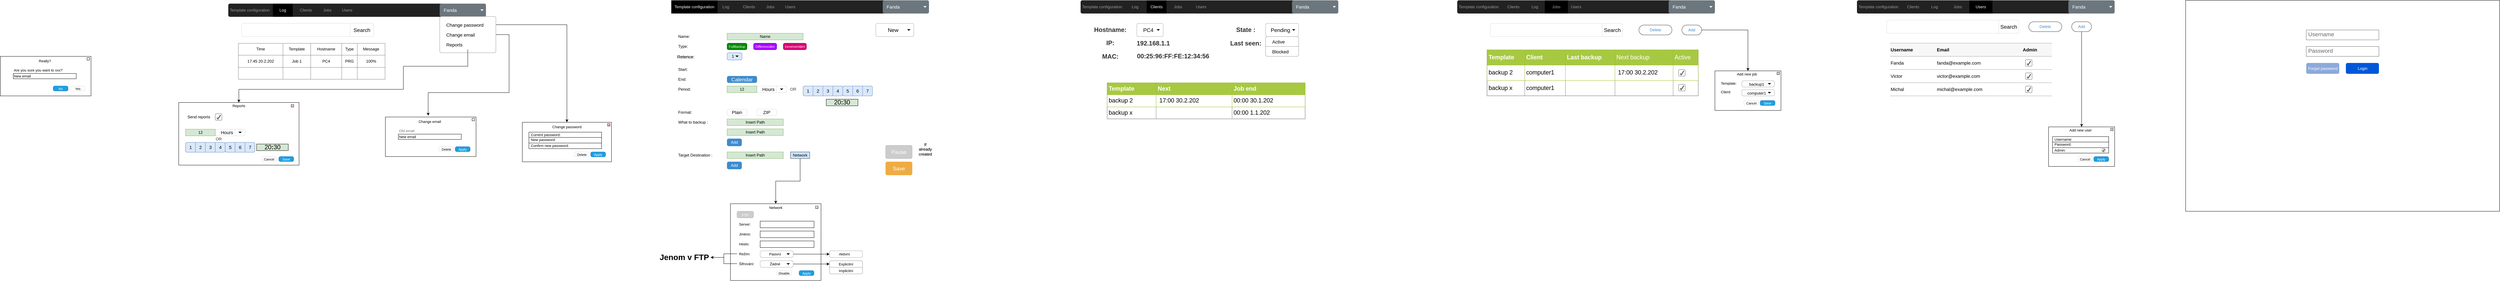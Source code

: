 <mxfile version="13.1.5"><diagram id="UUexORzjnuKoN6IR5qFX" name="Page-1"><mxGraphModel dx="1730" dy="696" grid="1" gridSize="10" guides="1" tooltips="1" connect="1" arrows="1" fold="1" page="1" pageScale="1" pageWidth="827" pageHeight="1169" math="0" shadow="0"><root><mxCell id="0"/><mxCell id="1" parent="0"/><mxCell id="4RkBTf4R21Br64etLGhe-234" value="" style="rounded=0;whiteSpace=wrap;html=1;comic=0;strokeColor=#000000;fillColor=none;gradientColor=none;fontSize=11;" parent="1" vertex="1"><mxGeometry x="1000" y="980" width="270" height="120" as="geometry"/></mxCell><mxCell id="4RkBTf4R21Br64etLGhe-235" value="Change password" style="text;html=1;strokeColor=none;fillColor=none;align=center;verticalAlign=middle;whiteSpace=wrap;rounded=0;comic=0;fontSize=11;" parent="1" vertex="1"><mxGeometry x="1080" y="984" width="110" height="20" as="geometry"/></mxCell><mxCell id="4RkBTf4R21Br64etLGhe-236" value="Current password:" style="text;strokeColor=none;fillColor=none;align=left;verticalAlign=top;spacingLeft=4;spacingRight=4;overflow=hidden;rotatable=0;points=[[0,0.5],[1,0.5]];portConstraint=eastwest;fontSize=11;" parent="1" vertex="1"><mxGeometry x="1020" y="1005" width="194" height="15" as="geometry"/></mxCell><mxCell id="4RkBTf4R21Br64etLGhe-237" value="New password:" style="text;strokeColor=none;fillColor=none;align=left;verticalAlign=top;spacingLeft=4;spacingRight=4;overflow=hidden;rotatable=0;points=[[0,0.5],[1,0.5]];portConstraint=eastwest;fontSize=11;" parent="1" vertex="1"><mxGeometry x="1020" y="1020" width="196" height="18" as="geometry"/></mxCell><mxCell id="4RkBTf4R21Br64etLGhe-241" value="&lt;font style=&quot;font-size: 10px ; line-height: 260%&quot;&gt;Delete&lt;/font&gt;" style="html=1;shadow=0;dashed=0;shape=mxgraph.bootstrap.rrect;rSize=5;strokeColor=#dddddd;align=center;fontSize=14;whiteSpace=wrap;fillColor=none;aspect=fixed;" parent="1" vertex="1"><mxGeometry x="1157.5" y="1070" width="45" height="15" as="geometry"/></mxCell><mxCell id="4RkBTf4R21Br64etLGhe-242" value="&lt;font style=&quot;font-size: 10px ; line-height: 300%&quot; color=&quot;#ffffff&quot;&gt;Apply&lt;/font&gt;" style="html=1;shadow=0;dashed=0;shape=mxgraph.bootstrap.rrect;rSize=5;strokeColor=#2671BD;align=center;fontSize=14;whiteSpace=wrap;fillColor=#1ba1e2;aspect=fixed;fontColor=#ffffff;strokeWidth=1;" parent="1" vertex="1"><mxGeometry x="1207" y="1070" width="45" height="15" as="geometry"/></mxCell><mxCell id="4RkBTf4R21Br64etLGhe-243" value="&lt;font color=&quot;#ff0000&quot;&gt;x&lt;/font&gt;" style="whiteSpace=wrap;html=1;aspect=fixed;comic=0;strokeColor=#000000;strokeWidth=1;fillColor=none;gradientColor=none;fontSize=11;" parent="1" vertex="1"><mxGeometry x="1258" y="984" width="7.5" height="7.5" as="geometry"/></mxCell><mxCell id="4RkBTf4R21Br64etLGhe-240" value="" style="rounded=0;whiteSpace=wrap;html=1;comic=0;strokeColor=#000000;fillColor=none;gradientColor=none;fontSize=11;" parent="1" vertex="1"><mxGeometry x="1020" y="1010" width="220" height="50" as="geometry"/></mxCell><mxCell id="4RkBTf4R21Br64etLGhe-238" value="Confirm new password:" style="text;strokeColor=none;fillColor=none;align=left;verticalAlign=top;spacingLeft=4;spacingRight=4;overflow=hidden;rotatable=0;points=[[0,0.5],[1,0.5]];portConstraint=eastwest;fontSize=11;" parent="1" vertex="1"><mxGeometry x="1020" y="1038" width="196" height="26" as="geometry"/></mxCell><mxCell id="4RkBTf4R21Br64etLGhe-239" value="" style="rounded=0;whiteSpace=wrap;html=1;comic=0;strokeColor=#000000;fillColor=none;gradientColor=none;fontSize=11;" parent="1" vertex="1"><mxGeometry x="1020" y="1026" width="220" height="17" as="geometry"/></mxCell><mxCell id="4RkBTf4R21Br64etLGhe-252" value="" style="rounded=0;whiteSpace=wrap;html=1;comic=0;strokeColor=#000000;fillColor=none;gradientColor=none;fontSize=11;" parent="1" vertex="1"><mxGeometry x="585.5" y="964" width="274.5" height="120" as="geometry"/></mxCell><mxCell id="4RkBTf4R21Br64etLGhe-253" value="Change email" style="text;html=1;strokeColor=none;fillColor=none;align=center;verticalAlign=middle;whiteSpace=wrap;rounded=0;comic=0;fontSize=11;" parent="1" vertex="1"><mxGeometry x="665" y="968" width="110" height="20" as="geometry"/></mxCell><mxCell id="4RkBTf4R21Br64etLGhe-256" value="&lt;font style=&quot;font-size: 10px ; line-height: 260%&quot;&gt;Delete&lt;/font&gt;" style="html=1;shadow=0;dashed=0;shape=mxgraph.bootstrap.rrect;rSize=5;strokeColor=#dddddd;align=center;fontSize=14;whiteSpace=wrap;fillColor=none;aspect=fixed;" parent="1" vertex="1"><mxGeometry x="747.5" y="1054" width="45" height="15" as="geometry"/></mxCell><mxCell id="4RkBTf4R21Br64etLGhe-257" value="&lt;font style=&quot;font-size: 10px ; line-height: 300%&quot; color=&quot;#ffffff&quot;&gt;Apply&lt;/font&gt;" style="html=1;shadow=0;dashed=0;shape=mxgraph.bootstrap.rrect;rSize=5;strokeColor=#2671BD;align=center;fontSize=14;whiteSpace=wrap;fillColor=#1ba1e2;aspect=fixed;fontColor=#ffffff;strokeWidth=1;" parent="1" vertex="1"><mxGeometry x="797" y="1054" width="45" height="15" as="geometry"/></mxCell><mxCell id="4RkBTf4R21Br64etLGhe-258" value="" style="whiteSpace=wrap;html=1;aspect=fixed;comic=0;strokeColor=#000000;strokeWidth=1;fillColor=none;gradientColor=none;fontSize=11;" parent="1" vertex="1"><mxGeometry x="848" y="968" width="7.5" height="7.5" as="geometry"/></mxCell><mxCell id="4RkBTf4R21Br64etLGhe-259" value="&lt;div align=&quot;left&quot;&gt;New email&lt;br&gt;&lt;/div&gt;" style="rounded=0;whiteSpace=wrap;html=1;comic=0;strokeColor=#000000;fillColor=none;gradientColor=none;fontSize=11;align=left;" parent="1" vertex="1"><mxGeometry x="624.75" y="1016" width="190.5" height="16" as="geometry"/></mxCell><mxCell id="ajRM03aCZtCgXC97pfom-1" value="&lt;div align=&quot;left&quot;&gt;&lt;font color=&quot;#6E6E6E&quot;&gt;Old email&lt;br&gt;&lt;/font&gt;&lt;/div&gt;" style="text;html=1;strokeColor=none;fillColor=none;align=left;verticalAlign=middle;whiteSpace=wrap;rounded=0;comic=0;fontSize=11;" parent="1" vertex="1"><mxGeometry x="624.75" y="996" width="185.25" height="20" as="geometry"/></mxCell><mxCell id="ajRM03aCZtCgXC97pfom-2" value="" style="rounded=0;whiteSpace=wrap;html=1;comic=0;strokeColor=#000000;fillColor=none;gradientColor=none;fontSize=11;" parent="1" vertex="1"><mxGeometry x="-580" y="780" width="274.5" height="120" as="geometry"/></mxCell><mxCell id="ajRM03aCZtCgXC97pfom-3" value="Really?" style="text;html=1;strokeColor=none;fillColor=none;align=center;verticalAlign=middle;whiteSpace=wrap;rounded=0;comic=0;fontSize=11;" parent="1" vertex="1"><mxGeometry x="-500.5" y="784" width="110" height="20" as="geometry"/></mxCell><mxCell id="ajRM03aCZtCgXC97pfom-4" value="&lt;font style=&quot;font-size: 10px ; line-height: 260%&quot;&gt;Yes&lt;/font&gt;" style="html=1;shadow=0;dashed=0;shape=mxgraph.bootstrap.rrect;rSize=5;strokeColor=#dddddd;align=center;fontSize=14;whiteSpace=wrap;fillColor=none;aspect=fixed;" parent="1" vertex="1"><mxGeometry x="-368.5" y="870" width="45" height="15" as="geometry"/></mxCell><mxCell id="ajRM03aCZtCgXC97pfom-5" value="&lt;font style=&quot;font-size: 10px ; line-height: 300%&quot; color=&quot;#ffffff&quot;&gt;No&lt;/font&gt;" style="html=1;shadow=0;dashed=0;shape=mxgraph.bootstrap.rrect;rSize=5;strokeColor=#2671BD;align=center;fontSize=14;whiteSpace=wrap;fillColor=#1ba1e2;aspect=fixed;fontColor=#ffffff;strokeWidth=1;" parent="1" vertex="1"><mxGeometry x="-420" y="870" width="45" height="15" as="geometry"/></mxCell><mxCell id="ajRM03aCZtCgXC97pfom-6" value="" style="whiteSpace=wrap;html=1;aspect=fixed;comic=0;strokeColor=#000000;strokeWidth=1;fillColor=none;gradientColor=none;fontSize=11;" parent="1" vertex="1"><mxGeometry x="-317.5" y="784" width="7.5" height="7.5" as="geometry"/></mxCell><mxCell id="ajRM03aCZtCgXC97pfom-7" value="&lt;div align=&quot;left&quot;&gt;New email&lt;br&gt;&lt;/div&gt;" style="rounded=0;whiteSpace=wrap;html=1;comic=0;strokeColor=#000000;fillColor=none;gradientColor=none;fontSize=11;align=left;" parent="1" vertex="1"><mxGeometry x="-540.75" y="832" width="190.5" height="16" as="geometry"/></mxCell><mxCell id="ajRM03aCZtCgXC97pfom-8" value="Are you sure you want to xxx?" style="text;html=1;strokeColor=none;fillColor=none;align=left;verticalAlign=middle;whiteSpace=wrap;rounded=0;comic=0;fontSize=11;" parent="1" vertex="1"><mxGeometry x="-540.75" y="812" width="185.25" height="20" as="geometry"/></mxCell><mxCell id="w8iWJZkgIRY-9EgBSeTj-58" value="Jenom v FTP" style="text;strokeColor=none;fillColor=none;html=1;fontSize=24;fontStyle=1;verticalAlign=middle;align=center;" vertex="1" parent="1"><mxGeometry x="1410" y="1370" width="160" height="40" as="geometry"/></mxCell><mxCell id="w8iWJZkgIRY-9EgBSeTj-59" style="edgeStyle=orthogonalEdgeStyle;rounded=0;orthogonalLoop=1;jettySize=auto;html=1;exitX=0;exitY=0.5;exitDx=0;exitDy=0;fontSize=11;" edge="1" parent="1" source="w8iWJZkgIRY-9EgBSeTj-7" target="w8iWJZkgIRY-9EgBSeTj-58"><mxGeometry relative="1" as="geometry"/></mxCell><mxCell id="w8iWJZkgIRY-9EgBSeTj-60" style="edgeStyle=orthogonalEdgeStyle;rounded=0;orthogonalLoop=1;jettySize=auto;html=1;exitX=0;exitY=0.5;exitDx=0;exitDy=0;entryX=1;entryY=0.5;entryDx=0;entryDy=0;fontSize=11;" edge="1" parent="1" source="w8iWJZkgIRY-9EgBSeTj-8" target="w8iWJZkgIRY-9EgBSeTj-58"><mxGeometry relative="1" as="geometry"/></mxCell><mxCell id="4RkBTf4R21Br64etLGhe-1" parent="0"/><mxCell id="4RkBTf4R21Br64etLGhe-2" value="" style="html=1;shadow=0;dashed=0;shape=mxgraph.bootstrap.rrect;strokeColor=none;rSize=5;fillColor=#222222;" parent="4RkBTf4R21Br64etLGhe-1" vertex="1"><mxGeometry x="110" y="620" width="780" height="40" as="geometry"/></mxCell><mxCell id="4RkBTf4R21Br64etLGhe-3" value="Log" style="html=1;shadow=0;dashed=0;shape=mxgraph.bootstrap.rect;fillColor=#000000;strokeColor=none;fontColor=#ffffff;whiteSpace=wrap;resizeHeight=1;" parent="4RkBTf4R21Br64etLGhe-2" vertex="1"><mxGeometry width="60" height="40" relative="1" as="geometry"><mxPoint x="135" as="offset"/></mxGeometry></mxCell><mxCell id="4RkBTf4R21Br64etLGhe-4" value="Clients" style="html=1;shadow=0;dashed=0;shape=mxgraph.bootstrap.rect;strokeColor=none;fillColor=none;fontColor=#999999;whiteSpace=wrap;resizeHeight=1;" parent="4RkBTf4R21Br64etLGhe-2" vertex="1"><mxGeometry width="60" height="40" relative="1" as="geometry"><mxPoint x="205" as="offset"/></mxGeometry></mxCell><mxCell id="4RkBTf4R21Br64etLGhe-5" value="Jobs" style="html=1;shadow=0;dashed=0;shape=mxgraph.bootstrap.rect;strokeColor=none;fillColor=none;fontColor=#999999;whiteSpace=wrap;resizeHeight=1;" parent="4RkBTf4R21Br64etLGhe-2" vertex="1"><mxGeometry width="70" height="40" relative="1" as="geometry"><mxPoint x="265" as="offset"/></mxGeometry></mxCell><mxCell id="4RkBTf4R21Br64etLGhe-6" value="Users" style="html=1;shadow=0;dashed=0;shape=mxgraph.bootstrap.rect;strokeColor=none;fillColor=none;fontColor=#999999;whiteSpace=wrap;resizeHeight=1;" parent="4RkBTf4R21Br64etLGhe-2" vertex="1"><mxGeometry width="70" height="40" relative="1" as="geometry"><mxPoint x="325" as="offset"/></mxGeometry></mxCell><mxCell id="4RkBTf4R21Br64etLGhe-7" value="Template configuration" style="html=1;shadow=0;dashed=0;shape=mxgraph.bootstrap.rect;strokeColor=none;fillColor=none;fontColor=#999999;whiteSpace=wrap;resizeHeight=1;" parent="4RkBTf4R21Br64etLGhe-2" vertex="1"><mxGeometry width="130" height="40" relative="1" as="geometry"><mxPoint as="offset"/></mxGeometry></mxCell><mxCell id="4RkBTf4R21Br64etLGhe-8" value="Fanda" style="html=1;shadow=0;dashed=0;shape=mxgraph.bootstrap.rrect;rSize=5;strokeColor=none;strokeWidth=1;fillColor=#6C767D;fontColor=#ffffff;whiteSpace=wrap;align=left;verticalAlign=middle;fontStyle=0;fontSize=14;spacingLeft=10;" parent="4RkBTf4R21Br64etLGhe-2" vertex="1"><mxGeometry x="640" width="140" height="40" as="geometry"/></mxCell><mxCell id="4RkBTf4R21Br64etLGhe-9" value="" style="shape=triangle;direction=south;fillColor=#ffffff;strokeColor=none;perimeter=none;" parent="4RkBTf4R21Br64etLGhe-8" vertex="1"><mxGeometry x="1" y="0.5" width="10" height="5" relative="1" as="geometry"><mxPoint x="-17" y="-2.5" as="offset"/></mxGeometry></mxCell><mxCell id="4RkBTf4R21Br64etLGhe-10" value="&lt;table style=&quot;width: 100% ; height: 100% ; border-collapse: collapse&quot; width=&quot;100%&quot; border=&quot;1&quot;&gt;&lt;tbody&gt;&lt;tr&gt;&lt;td align=&quot;center&quot;&gt;Time&lt;br&gt;&lt;/td&gt;&lt;td align=&quot;center&quot;&gt;Template&lt;br&gt;&lt;/td&gt;&lt;td align=&quot;center&quot;&gt;Hostname&lt;/td&gt;&lt;td align=&quot;center&quot;&gt;Type&lt;br&gt;&lt;/td&gt;&lt;td align=&quot;center&quot;&gt;Message&lt;br&gt;&lt;/td&gt;&lt;/tr&gt;&lt;tr&gt;&lt;td align=&quot;center&quot;&gt;17:45 20.2.202&lt;/td&gt;&lt;td align=&quot;center&quot;&gt;Job 1&lt;br&gt;&lt;/td&gt;&lt;td align=&quot;center&quot;&gt;PC4&lt;/td&gt;&lt;td align=&quot;center&quot;&gt;PRG&lt;br&gt;&lt;/td&gt;&lt;td align=&quot;center&quot;&gt;100%&lt;br&gt;&lt;/td&gt;&lt;/tr&gt;&lt;tr&gt;&lt;td align=&quot;center&quot;&gt;&lt;br&gt;&lt;/td&gt;&lt;td align=&quot;center&quot;&gt;&lt;br&gt;&lt;/td&gt;&lt;td align=&quot;center&quot;&gt;&lt;br&gt;&lt;/td&gt;&lt;td&gt;&lt;br&gt;&lt;/td&gt;&lt;td&gt;&lt;br&gt;&lt;/td&gt;&lt;/tr&gt;&lt;/tbody&gt;&lt;/table&gt;" style="text;html=1;overflow=fill;" parent="4RkBTf4R21Br64etLGhe-1" vertex="1"><mxGeometry x="140" y="740" width="445" height="110" as="geometry"/></mxCell><mxCell id="4RkBTf4R21Br64etLGhe-11" style="edgeStyle=orthogonalEdgeStyle;rounded=0;orthogonalLoop=1;jettySize=auto;html=1;" parent="4RkBTf4R21Br64etLGhe-1" source="4RkBTf4R21Br64etLGhe-12" target="4RkBTf4R21Br64etLGhe-117" edge="1"><mxGeometry relative="1" as="geometry"/></mxCell><mxCell id="4RkBTf4R21Br64etLGhe-12" value="Add" style="html=1;shadow=0;dashed=0;shape=mxgraph.bootstrap.roundedButton;align=center;strokeColor=#363636;fontColor=#3D8BCD;whiteSpace=wrap;" parent="4RkBTf4R21Br64etLGhe-1" vertex="1"><mxGeometry x="4510" y="685" width="60" height="30" as="geometry"/></mxCell><mxCell id="4RkBTf4R21Br64etLGhe-13" value="Insert Path" style="text;html=1;strokeColor=#82b366;fillColor=#d5e8d4;align=center;verticalAlign=middle;whiteSpace=wrap;rounded=0;" parent="4RkBTf4R21Br64etLGhe-1" vertex="1"><mxGeometry x="1620" y="1070" width="170" height="20" as="geometry"/></mxCell><mxCell id="4RkBTf4R21Br64etLGhe-14" style="edgeStyle=orthogonalEdgeStyle;rounded=0;orthogonalLoop=1;jettySize=auto;html=1;entryX=0.5;entryY=0;entryDx=0;entryDy=0;" parent="4RkBTf4R21Br64etLGhe-1" source="4RkBTf4R21Br64etLGhe-15" target="4RkBTf4R21Br64etLGhe-102" edge="1"><mxGeometry relative="1" as="geometry"/></mxCell><mxCell id="4RkBTf4R21Br64etLGhe-15" value="Network" style="text;html=1;strokeColor=#36393d;fillColor=#cce5ff;align=center;verticalAlign=middle;whiteSpace=wrap;rounded=0;" parent="4RkBTf4R21Br64etLGhe-1" vertex="1"><mxGeometry x="1812" y="1070" width="58" height="20" as="geometry"/></mxCell><mxCell id="4RkBTf4R21Br64etLGhe-16" value="Add" style="html=1;shadow=0;dashed=0;shape=mxgraph.bootstrap.rrect;rSize=5;fillColor=#3D8BCD;align=center;strokeColor=#3D8BCD;fontColor=#ffffff;fontSize=12;whiteSpace=wrap;" parent="4RkBTf4R21Br64etLGhe-1" vertex="1"><mxGeometry x="1620" y="1030" width="44" height="22" as="geometry"/></mxCell><mxCell id="4RkBTf4R21Br64etLGhe-17" value="Insert Path" style="text;html=1;strokeColor=#82b366;fillColor=#d5e8d4;align=center;verticalAlign=middle;whiteSpace=wrap;rounded=0;" parent="4RkBTf4R21Br64etLGhe-1" vertex="1"><mxGeometry x="1620" y="1000" width="170" height="20" as="geometry"/></mxCell><mxCell id="4RkBTf4R21Br64etLGhe-19" value="Add" style="html=1;shadow=0;dashed=0;shape=mxgraph.bootstrap.rrect;rSize=5;fillColor=#3D8BCD;align=center;strokeColor=#3D8BCD;fontColor=#ffffff;fontSize=12;whiteSpace=wrap;" parent="4RkBTf4R21Br64etLGhe-1" vertex="1"><mxGeometry x="1620" y="1100" width="44" height="22" as="geometry"/></mxCell><mxCell id="4RkBTf4R21Br64etLGhe-20" value="Delete" style="html=1;shadow=0;dashed=0;shape=mxgraph.bootstrap.roundedButton;align=center;strokeColor=#383838;fontColor=#3D8BCD;whiteSpace=wrap;" parent="4RkBTf4R21Br64etLGhe-1" vertex="1"><mxGeometry x="4380" y="685" width="100" height="30" as="geometry"/></mxCell><mxCell id="4RkBTf4R21Br64etLGhe-21" value="&lt;font style=&quot;font-size: 13px&quot;&gt;Retence:&lt;/font&gt;" style="text;html=1;strokeColor=none;fillColor=none;align=center;verticalAlign=middle;whiteSpace=wrap;rounded=0;" parent="4RkBTf4R21Br64etLGhe-1" vertex="1"><mxGeometry x="1470" y="771" width="50" height="20" as="geometry"/></mxCell><mxCell id="4RkBTf4R21Br64etLGhe-22" value="1" style="html=1;shadow=0;dashed=0;shape=mxgraph.bootstrap.rrect;fontSize=12;rSize=5;strokeColor=#6c8ebf;spacingRight=10;perimeter=none;whiteSpace=wrap;align=center;fillColor=#dae8fc;" parent="4RkBTf4R21Br64etLGhe-1" vertex="1"><mxGeometry x="1620" y="769" width="45" height="22" as="geometry"/></mxCell><mxCell id="4RkBTf4R21Br64etLGhe-23" value="" style="shape=triangle;direction=south;fillColor=#000000;strokeColor=none;perimeter=none;" parent="4RkBTf4R21Br64etLGhe-22" vertex="1"><mxGeometry x="1" y="0.5" width="10" height="5" relative="1" as="geometry"><mxPoint x="-20" y="-2.5" as="offset"/></mxGeometry></mxCell><mxCell id="4RkBTf4R21Br64etLGhe-24" value="&lt;div&gt;New&lt;/div&gt;" style="html=1;shadow=0;dashed=0;shape=mxgraph.bootstrap.rrect;rSize=5;strokeColor=#ABABAB;spacingRight=10;fontSize=16;whiteSpace=wrap;align=center;" parent="4RkBTf4R21Br64etLGhe-1" vertex="1"><mxGeometry x="2070" y="680" width="115" height="40" as="geometry"/></mxCell><mxCell id="4RkBTf4R21Br64etLGhe-25" value="" style="shape=triangle;direction=south;fillColor=#000000;strokeColor=none;perimeter=none;" parent="4RkBTf4R21Br64etLGhe-24" vertex="1"><mxGeometry x="1" y="0.5" width="10" height="5" relative="1" as="geometry"><mxPoint x="-20" y="-2.5" as="offset"/></mxGeometry></mxCell><mxCell id="4RkBTf4R21Br64etLGhe-26" value="&lt;div&gt;Hostname:&lt;/div&gt;" style="text;html=1;strokeColor=none;fillColor=none;align=center;verticalAlign=middle;whiteSpace=wrap;rounded=0;fontColor=#303030;fontStyle=1;fontSize=19;" parent="4RkBTf4R21Br64etLGhe-1" vertex="1"><mxGeometry x="2720" y="680" width="120" height="40" as="geometry"/></mxCell><mxCell id="4RkBTf4R21Br64etLGhe-27" value="&lt;font style=&quot;font-size: 19px&quot;&gt;20&lt;b&gt;:&lt;/b&gt;30&lt;/font&gt;" style="text;html=1;strokeColor=#000000;fillColor=#d5e8d4;align=center;verticalAlign=middle;whiteSpace=wrap;rounded=0;" parent="4RkBTf4R21Br64etLGhe-1" vertex="1"><mxGeometry x="1920" y="910" width="96" height="20" as="geometry"/></mxCell><mxCell id="4RkBTf4R21Br64etLGhe-28" value="PC4" style="html=1;shadow=0;dashed=0;shape=mxgraph.bootstrap.rrect;rSize=5;strokeColor=#ABABAB;spacingRight=10;fontSize=16;whiteSpace=wrap;align=center;" parent="4RkBTf4R21Br64etLGhe-1" vertex="1"><mxGeometry x="2860" y="680" width="80" height="40" as="geometry"/></mxCell><mxCell id="4RkBTf4R21Br64etLGhe-29" value="" style="shape=triangle;direction=south;fillColor=#000000;strokeColor=none;perimeter=none;" parent="4RkBTf4R21Br64etLGhe-28" vertex="1"><mxGeometry x="1" y="0.5" width="10" height="5" relative="1" as="geometry"><mxPoint x="-20" y="-2.5" as="offset"/></mxGeometry></mxCell><mxCell id="4RkBTf4R21Br64etLGhe-250" value="" style="edgeStyle=orthogonalEdgeStyle;rounded=0;orthogonalLoop=1;jettySize=auto;html=1;entryX=0.5;entryY=0;entryDx=0;entryDy=0;" parent="4RkBTf4R21Br64etLGhe-1" source="4RkBTf4R21Br64etLGhe-31" target="4RkBTf4R21Br64etLGhe-234" edge="1"><mxGeometry relative="1" as="geometry"><mxPoint x="570" y="930" as="targetPoint"/><Array as="points"><mxPoint x="1135" y="684"/></Array></mxGeometry></mxCell><mxCell id="4RkBTf4R21Br64etLGhe-280" value="" style="edgeStyle=orthogonalEdgeStyle;rounded=0;orthogonalLoop=1;jettySize=auto;html=1;fontSize=13;" parent="4RkBTf4R21Br64etLGhe-1" source="4RkBTf4R21Br64etLGhe-32" edge="1"><mxGeometry relative="1" as="geometry"><mxPoint x="715.034" y="960" as="targetPoint"/><Array as="points"><mxPoint x="960" y="714"/><mxPoint x="960" y="890"/><mxPoint x="715" y="890"/></Array></mxGeometry></mxCell><mxCell id="4RkBTf4R21Br64etLGhe-30" value="" style="html=1;shadow=0;dashed=0;shape=mxgraph.bootstrap.rrect;rSize=5;fillColor=#ffffff;strokeColor=#999999;fontSize=19;" parent="4RkBTf4R21Br64etLGhe-1" vertex="1"><mxGeometry x="750" y="659" width="170" height="110" as="geometry"/></mxCell><mxCell id="4RkBTf4R21Br64etLGhe-31" value="Change password" style="fillColor=none;strokeColor=none;align=left;spacing=20;fontSize=14;" parent="4RkBTf4R21Br64etLGhe-30" vertex="1"><mxGeometry width="170" height="30" relative="1" as="geometry"><mxPoint y="10" as="offset"/></mxGeometry></mxCell><mxCell id="4RkBTf4R21Br64etLGhe-32" value="Change email" style="fillColor=none;strokeColor=none;align=left;spacing=20;fontSize=14;" parent="4RkBTf4R21Br64etLGhe-30" vertex="1"><mxGeometry width="170" height="30" relative="1" as="geometry"><mxPoint y="40" as="offset"/></mxGeometry></mxCell><mxCell id="4RkBTf4R21Br64etLGhe-33" value="Reports" style="fillColor=none;strokeColor=none;align=left;spacing=20;fontSize=14;" parent="4RkBTf4R21Br64etLGhe-30" vertex="1"><mxGeometry width="170" height="30" relative="1" as="geometry"><mxPoint y="70" as="offset"/></mxGeometry></mxCell><mxCell id="4RkBTf4R21Br64etLGhe-35" value="Username" style="strokeWidth=1;shadow=0;dashed=0;align=center;html=1;shape=mxgraph.mockup.text.textBox;fontColor=#666666;align=left;fontSize=17;spacingLeft=4;spacingTop=-3;strokeColor=#666666;mainText=" parent="4RkBTf4R21Br64etLGhe-1" vertex="1"><mxGeometry x="6400" y="700" width="220" height="30" as="geometry"/></mxCell><mxCell id="4RkBTf4R21Br64etLGhe-36" value="Password" style="strokeWidth=1;shadow=0;dashed=0;align=center;html=1;shape=mxgraph.mockup.text.textBox;fontColor=#666666;align=left;fontSize=17;spacingLeft=4;spacingTop=-3;strokeColor=#666666;mainText=" parent="4RkBTf4R21Br64etLGhe-1" vertex="1"><mxGeometry x="6400" y="750" width="220" height="30" as="geometry"/></mxCell><mxCell id="4RkBTf4R21Br64etLGhe-37" value="Login" style="rounded=1;fillColor=#0057D8;strokeColor=none;html=1;fontColor=#ffffff;align=center;verticalAlign=middle;fontStyle=0;fontSize=12" parent="4RkBTf4R21Br64etLGhe-1" vertex="1"><mxGeometry x="6520" y="800" width="100" height="33" as="geometry"/></mxCell><mxCell id="4RkBTf4R21Br64etLGhe-38" value="Forgot password" style="rounded=1;fillColor=#8CA9DB;strokeColor=none;html=1;fontColor=#ffffff;align=center;verticalAlign=middle;fontStyle=0;fontSize=12" parent="4RkBTf4R21Br64etLGhe-1" vertex="1"><mxGeometry x="6400" y="800" width="100" height="33" as="geometry"/></mxCell><mxCell id="4RkBTf4R21Br64etLGhe-39" value="" style="html=1;shadow=0;dashed=0;shape=mxgraph.bootstrap.rrect;strokeColor=none;rSize=5;fillColor=#222222;" parent="4RkBTf4R21Br64etLGhe-1" vertex="1"><mxGeometry x="3830" y="610" width="780" height="40" as="geometry"/></mxCell><mxCell id="4RkBTf4R21Br64etLGhe-40" value="&lt;font color=&quot;#999999&quot;&gt;Clients&lt;/font&gt;" style="html=1;shadow=0;dashed=0;shape=mxgraph.bootstrap.rect;fillColor=none;strokeColor=none;fontColor=#ffffff;whiteSpace=wrap;resizeHeight=1;" parent="4RkBTf4R21Br64etLGhe-39" vertex="1"><mxGeometry width="70" height="40" relative="1" as="geometry"><mxPoint x="135" as="offset"/></mxGeometry></mxCell><mxCell id="4RkBTf4R21Br64etLGhe-41" value="Log" style="html=1;shadow=0;dashed=0;shape=mxgraph.bootstrap.rect;strokeColor=none;fillColor=none;fontColor=#999999;whiteSpace=wrap;resizeHeight=1;" parent="4RkBTf4R21Br64etLGhe-39" vertex="1"><mxGeometry width="60" height="40" relative="1" as="geometry"><mxPoint x="205" as="offset"/></mxGeometry></mxCell><mxCell id="4RkBTf4R21Br64etLGhe-42" value="Jobs" style="html=1;shadow=0;dashed=0;shape=mxgraph.bootstrap.rect;strokeColor=none;fillColor=#000000;fontColor=#999999;whiteSpace=wrap;resizeHeight=1;" parent="4RkBTf4R21Br64etLGhe-39" vertex="1"><mxGeometry width="70" height="40" relative="1" as="geometry"><mxPoint x="265" as="offset"/></mxGeometry></mxCell><mxCell id="4RkBTf4R21Br64etLGhe-43" value="Users" style="html=1;shadow=0;dashed=0;shape=mxgraph.bootstrap.rect;strokeColor=none;fillColor=none;fontColor=#999999;whiteSpace=wrap;resizeHeight=1;" parent="4RkBTf4R21Br64etLGhe-39" vertex="1"><mxGeometry width="70" height="40" relative="1" as="geometry"><mxPoint x="325" as="offset"/></mxGeometry></mxCell><mxCell id="4RkBTf4R21Br64etLGhe-44" value="Template configuration" style="html=1;shadow=0;dashed=0;shape=mxgraph.bootstrap.rect;strokeColor=none;fillColor=none;fontColor=#999999;whiteSpace=wrap;resizeHeight=1;" parent="4RkBTf4R21Br64etLGhe-39" vertex="1"><mxGeometry width="130" height="40" relative="1" as="geometry"><mxPoint as="offset"/></mxGeometry></mxCell><mxCell id="4RkBTf4R21Br64etLGhe-45" value="Fanda" style="html=1;shadow=0;dashed=0;shape=mxgraph.bootstrap.rrect;rSize=5;strokeColor=none;strokeWidth=1;fillColor=#6C767D;fontColor=#ffffff;whiteSpace=wrap;align=left;verticalAlign=middle;fontStyle=0;fontSize=14;spacingLeft=10;" parent="4RkBTf4R21Br64etLGhe-39" vertex="1"><mxGeometry x="640" width="140" height="40" as="geometry"/></mxCell><mxCell id="4RkBTf4R21Br64etLGhe-46" value="" style="shape=triangle;direction=south;fillColor=#ffffff;strokeColor=none;perimeter=none;" parent="4RkBTf4R21Br64etLGhe-45" vertex="1"><mxGeometry x="1" y="0.5" width="10" height="5" relative="1" as="geometry"><mxPoint x="-17" y="-2.5" as="offset"/></mxGeometry></mxCell><mxCell id="4RkBTf4R21Br64etLGhe-47" value="" style="html=1;shadow=0;dashed=0;shape=mxgraph.bootstrap.rrect;strokeColor=none;rSize=5;fillColor=#222222;" parent="4RkBTf4R21Br64etLGhe-1" vertex="1"><mxGeometry x="1451" y="610" width="780" height="40" as="geometry"/></mxCell><mxCell id="4RkBTf4R21Br64etLGhe-48" value="&lt;font color=&quot;#999999&quot;&gt;Log&lt;/font&gt;" style="html=1;shadow=0;dashed=0;shape=mxgraph.bootstrap.rect;fillColor=none;strokeColor=none;fontColor=#ffffff;whiteSpace=wrap;resizeHeight=1;" parent="4RkBTf4R21Br64etLGhe-47" vertex="1"><mxGeometry width="60" height="40" relative="1" as="geometry"><mxPoint x="135" as="offset"/></mxGeometry></mxCell><mxCell id="4RkBTf4R21Br64etLGhe-49" value="Clients" style="html=1;shadow=0;dashed=0;shape=mxgraph.bootstrap.rect;strokeColor=none;fillColor=none;fontColor=#999999;whiteSpace=wrap;resizeHeight=1;" parent="4RkBTf4R21Br64etLGhe-47" vertex="1"><mxGeometry width="60" height="40" relative="1" as="geometry"><mxPoint x="205" as="offset"/></mxGeometry></mxCell><mxCell id="4RkBTf4R21Br64etLGhe-50" value="Jobs" style="html=1;shadow=0;dashed=0;shape=mxgraph.bootstrap.rect;strokeColor=none;fillColor=none;fontColor=#999999;whiteSpace=wrap;resizeHeight=1;" parent="4RkBTf4R21Br64etLGhe-47" vertex="1"><mxGeometry width="70" height="40" relative="1" as="geometry"><mxPoint x="265" as="offset"/></mxGeometry></mxCell><mxCell id="4RkBTf4R21Br64etLGhe-51" value="Users" style="html=1;shadow=0;dashed=0;shape=mxgraph.bootstrap.rect;strokeColor=none;fillColor=none;fontColor=#999999;whiteSpace=wrap;resizeHeight=1;" parent="4RkBTf4R21Br64etLGhe-47" vertex="1"><mxGeometry width="70" height="40" relative="1" as="geometry"><mxPoint x="325" as="offset"/></mxGeometry></mxCell><mxCell id="4RkBTf4R21Br64etLGhe-52" value="&lt;font color=&quot;#ffffff&quot;&gt;Template configuration&lt;/font&gt;" style="html=1;shadow=0;dashed=0;shape=mxgraph.bootstrap.rect;strokeColor=none;fillColor=#000000;fontColor=#999999;whiteSpace=wrap;resizeHeight=1;gradientColor=none;" parent="4RkBTf4R21Br64etLGhe-47" vertex="1"><mxGeometry width="140" height="40" relative="1" as="geometry"><mxPoint as="offset"/></mxGeometry></mxCell><mxCell id="4RkBTf4R21Br64etLGhe-53" value="Fanda" style="html=1;shadow=0;dashed=0;shape=mxgraph.bootstrap.rrect;rSize=5;strokeColor=none;strokeWidth=1;fillColor=#6C767D;fontColor=#ffffff;whiteSpace=wrap;align=left;verticalAlign=middle;fontStyle=0;fontSize=14;spacingLeft=10;" parent="4RkBTf4R21Br64etLGhe-47" vertex="1"><mxGeometry x="640" width="140" height="40" as="geometry"/></mxCell><mxCell id="4RkBTf4R21Br64etLGhe-54" value="" style="shape=triangle;direction=south;fillColor=#ffffff;strokeColor=none;perimeter=none;" parent="4RkBTf4R21Br64etLGhe-53" vertex="1"><mxGeometry x="1" y="0.5" width="10" height="5" relative="1" as="geometry"><mxPoint x="-17" y="-2.5" as="offset"/></mxGeometry></mxCell><mxCell id="4RkBTf4R21Br64etLGhe-55" value="" style="html=1;shadow=0;dashed=0;shape=mxgraph.bootstrap.rrect;strokeColor=none;rSize=5;fillColor=#222222;" parent="4RkBTf4R21Br64etLGhe-1" vertex="1"><mxGeometry x="2690" y="610" width="780" height="40" as="geometry"/></mxCell><mxCell id="4RkBTf4R21Br64etLGhe-56" value="&lt;font color=&quot;#999999&quot;&gt;Log&lt;/font&gt;" style="html=1;shadow=0;dashed=0;shape=mxgraph.bootstrap.rect;fillColor=none;strokeColor=none;fontColor=#ffffff;whiteSpace=wrap;resizeHeight=1;" parent="4RkBTf4R21Br64etLGhe-55" vertex="1"><mxGeometry width="70" height="40" relative="1" as="geometry"><mxPoint x="130" as="offset"/></mxGeometry></mxCell><mxCell id="4RkBTf4R21Br64etLGhe-57" value="&lt;font color=&quot;#ffffff&quot;&gt;Clients&lt;/font&gt;" style="html=1;shadow=0;dashed=0;shape=mxgraph.bootstrap.rect;strokeColor=none;fillColor=#000000;fontColor=#999999;whiteSpace=wrap;resizeHeight=1;" parent="4RkBTf4R21Br64etLGhe-55" vertex="1"><mxGeometry width="60" height="40" relative="1" as="geometry"><mxPoint x="200" as="offset"/></mxGeometry></mxCell><mxCell id="4RkBTf4R21Br64etLGhe-58" value="Jobs" style="html=1;shadow=0;dashed=0;shape=mxgraph.bootstrap.rect;strokeColor=none;fillColor=none;fontColor=#999999;whiteSpace=wrap;resizeHeight=1;" parent="4RkBTf4R21Br64etLGhe-55" vertex="1"><mxGeometry width="70" height="40" relative="1" as="geometry"><mxPoint x="260" as="offset"/></mxGeometry></mxCell><mxCell id="4RkBTf4R21Br64etLGhe-59" value="Users" style="html=1;shadow=0;dashed=0;shape=mxgraph.bootstrap.rect;strokeColor=none;fillColor=none;fontColor=#999999;whiteSpace=wrap;resizeHeight=1;" parent="4RkBTf4R21Br64etLGhe-55" vertex="1"><mxGeometry width="70" height="40" relative="1" as="geometry"><mxPoint x="330" as="offset"/></mxGeometry></mxCell><mxCell id="4RkBTf4R21Br64etLGhe-60" value="Template configuration" style="html=1;shadow=0;dashed=0;shape=mxgraph.bootstrap.rect;strokeColor=none;fillColor=none;fontColor=#999999;whiteSpace=wrap;resizeHeight=1;" parent="4RkBTf4R21Br64etLGhe-55" vertex="1"><mxGeometry width="130" height="40" relative="1" as="geometry"><mxPoint as="offset"/></mxGeometry></mxCell><mxCell id="4RkBTf4R21Br64etLGhe-61" value="Fanda" style="html=1;shadow=0;dashed=0;shape=mxgraph.bootstrap.rrect;rSize=5;strokeColor=none;strokeWidth=1;fillColor=#6C767D;fontColor=#ffffff;whiteSpace=wrap;align=left;verticalAlign=middle;fontStyle=0;fontSize=14;spacingLeft=10;" parent="4RkBTf4R21Br64etLGhe-55" vertex="1"><mxGeometry x="640" width="140" height="40" as="geometry"/></mxCell><mxCell id="4RkBTf4R21Br64etLGhe-62" value="" style="shape=triangle;direction=south;fillColor=#ffffff;strokeColor=none;perimeter=none;" parent="4RkBTf4R21Br64etLGhe-61" vertex="1"><mxGeometry x="1" y="0.5" width="10" height="5" relative="1" as="geometry"><mxPoint x="-17" y="-2.5" as="offset"/></mxGeometry></mxCell><mxCell id="4RkBTf4R21Br64etLGhe-63" value="" style="html=1;shadow=0;dashed=0;shape=mxgraph.bootstrap.rrect;strokeColor=none;rSize=5;fillColor=#222222;" parent="4RkBTf4R21Br64etLGhe-1" vertex="1"><mxGeometry x="5040" y="610" width="780" height="40" as="geometry"/></mxCell><mxCell id="4RkBTf4R21Br64etLGhe-64" value="&lt;font color=&quot;#999999&quot;&gt;Clients&lt;/font&gt;" style="html=1;shadow=0;dashed=0;shape=mxgraph.bootstrap.rect;fillColor=none;strokeColor=none;fontColor=#ffffff;whiteSpace=wrap;resizeHeight=1;" parent="4RkBTf4R21Br64etLGhe-63" vertex="1"><mxGeometry width="70" height="40" relative="1" as="geometry"><mxPoint x="135" as="offset"/></mxGeometry></mxCell><mxCell id="4RkBTf4R21Br64etLGhe-65" value="Log" style="html=1;shadow=0;dashed=0;shape=mxgraph.bootstrap.rect;strokeColor=none;fillColor=none;fontColor=#999999;whiteSpace=wrap;resizeHeight=1;" parent="4RkBTf4R21Br64etLGhe-63" vertex="1"><mxGeometry width="60" height="40" relative="1" as="geometry"><mxPoint x="205" as="offset"/></mxGeometry></mxCell><mxCell id="4RkBTf4R21Br64etLGhe-66" value="Jobs" style="html=1;shadow=0;dashed=0;shape=mxgraph.bootstrap.rect;strokeColor=none;fillColor=none;fontColor=#999999;whiteSpace=wrap;resizeHeight=1;" parent="4RkBTf4R21Br64etLGhe-63" vertex="1"><mxGeometry width="70" height="40" relative="1" as="geometry"><mxPoint x="270" as="offset"/></mxGeometry></mxCell><mxCell id="4RkBTf4R21Br64etLGhe-67" value="&lt;font color=&quot;#ffffff&quot;&gt;Users&lt;/font&gt;" style="html=1;shadow=0;dashed=0;shape=mxgraph.bootstrap.rect;strokeColor=none;fillColor=#000000;fontColor=#999999;whiteSpace=wrap;resizeHeight=1;" parent="4RkBTf4R21Br64etLGhe-63" vertex="1"><mxGeometry width="70" height="40" relative="1" as="geometry"><mxPoint x="340" as="offset"/></mxGeometry></mxCell><mxCell id="4RkBTf4R21Br64etLGhe-68" value="Template configuration" style="html=1;shadow=0;dashed=0;shape=mxgraph.bootstrap.rect;strokeColor=none;fillColor=none;fontColor=#999999;whiteSpace=wrap;resizeHeight=1;" parent="4RkBTf4R21Br64etLGhe-63" vertex="1"><mxGeometry width="130" height="40" relative="1" as="geometry"><mxPoint as="offset"/></mxGeometry></mxCell><mxCell id="4RkBTf4R21Br64etLGhe-69" value="Fanda" style="html=1;shadow=0;dashed=0;shape=mxgraph.bootstrap.rrect;rSize=5;strokeColor=none;strokeWidth=1;fillColor=#6C767D;fontColor=#ffffff;whiteSpace=wrap;align=left;verticalAlign=middle;fontStyle=0;fontSize=14;spacingLeft=10;" parent="4RkBTf4R21Br64etLGhe-63" vertex="1"><mxGeometry x="640" width="140" height="40" as="geometry"/></mxCell><mxCell id="4RkBTf4R21Br64etLGhe-70" value="" style="shape=triangle;direction=south;fillColor=#ffffff;strokeColor=none;perimeter=none;" parent="4RkBTf4R21Br64etLGhe-69" vertex="1"><mxGeometry x="1" y="0.5" width="10" height="5" relative="1" as="geometry"><mxPoint x="-17" y="-2.5" as="offset"/></mxGeometry></mxCell><mxCell id="4RkBTf4R21Br64etLGhe-71" value="State :" style="text;html=1;strokeColor=none;fillColor=none;align=center;verticalAlign=middle;whiteSpace=wrap;rounded=0;fontColor=#303030;fontStyle=1;fontSize=19;" parent="4RkBTf4R21Br64etLGhe-1" vertex="1"><mxGeometry x="3130" y="680" width="120" height="40" as="geometry"/></mxCell><mxCell id="4RkBTf4R21Br64etLGhe-72" value="Pending" style="html=1;shadow=0;dashed=0;shape=mxgraph.bootstrap.rrect;rSize=5;strokeColor=#ABABAB;spacingRight=10;fontSize=16;whiteSpace=wrap;align=center;" parent="4RkBTf4R21Br64etLGhe-1" vertex="1"><mxGeometry x="3250" y="680" width="100" height="40" as="geometry"/></mxCell><mxCell id="4RkBTf4R21Br64etLGhe-73" value="" style="shape=triangle;direction=south;fillColor=#000000;strokeColor=none;perimeter=none;" parent="4RkBTf4R21Br64etLGhe-72" vertex="1"><mxGeometry x="1" y="0.5" width="10" height="5" relative="1" as="geometry"><mxPoint x="-20" y="-2.5" as="offset"/></mxGeometry></mxCell><mxCell id="4RkBTf4R21Br64etLGhe-74" value="" style="html=1;shadow=0;dashed=0;shape=mxgraph.bootstrap.rrect;rSize=5;fillColor=#ffffff;strokeColor=#999999;fontSize=19;" parent="4RkBTf4R21Br64etLGhe-1" vertex="1"><mxGeometry x="3250" y="720" width="100" height="60" as="geometry"/></mxCell><mxCell id="4RkBTf4R21Br64etLGhe-75" value="Active" style="fillColor=none;strokeColor=none;align=left;spacing=20;fontSize=14;" parent="4RkBTf4R21Br64etLGhe-74" vertex="1"><mxGeometry width="100" height="30" relative="1" as="geometry"><mxPoint as="offset"/></mxGeometry></mxCell><mxCell id="4RkBTf4R21Br64etLGhe-76" value="Blocked" style="fillColor=none;strokeColor=none;align=left;spacing=20;fontSize=14;" parent="4RkBTf4R21Br64etLGhe-74" vertex="1"><mxGeometry width="100" height="30" relative="1" as="geometry"><mxPoint y="30" as="offset"/></mxGeometry></mxCell><mxCell id="4RkBTf4R21Br64etLGhe-77" value="" style="endArrow=none;html=1;entryX=1;entryY=0;entryDx=0;entryDy=0;exitX=0;exitY=0;exitDx=0;exitDy=0;strokeColor=#999999;" parent="4RkBTf4R21Br64etLGhe-74" source="4RkBTf4R21Br64etLGhe-76" target="4RkBTf4R21Br64etLGhe-76" edge="1"><mxGeometry width="50" height="50" relative="1" as="geometry"><mxPoint y="34.286" as="sourcePoint"/><mxPoint x="160" y="51.429" as="targetPoint"/><Array as="points"/></mxGeometry></mxCell><mxCell id="4RkBTf4R21Br64etLGhe-78" value="" style="rounded=0;whiteSpace=wrap;html=1;comic=0;strokeColor=#000000;strokeWidth=1;fillColor=none;gradientColor=none;fontSize=11;" parent="4RkBTf4R21Br64etLGhe-1" vertex="1"><mxGeometry x="6035" y="610" width="950" height="640" as="geometry"/></mxCell><mxCell id="4RkBTf4R21Br64etLGhe-79" value="If already created" style="text;html=1;strokeColor=none;fillColor=none;align=center;verticalAlign=middle;whiteSpace=wrap;rounded=0;" parent="4RkBTf4R21Br64etLGhe-1" vertex="1"><mxGeometry x="2200" y="1052" width="40" height="20" as="geometry"/></mxCell><mxCell id="4RkBTf4R21Br64etLGhe-80" value="192.168.1.1" style="text;html=1;strokeColor=none;fillColor=none;align=center;verticalAlign=middle;whiteSpace=wrap;rounded=0;fontColor=#303030;fontStyle=1;fontSize=19;" parent="4RkBTf4R21Br64etLGhe-1" vertex="1"><mxGeometry x="2850" y="721" width="120" height="40" as="geometry"/></mxCell><mxCell id="4RkBTf4R21Br64etLGhe-81" value="00:25:96:FF:FE:12:34:56" style="text;html=1;strokeColor=none;fillColor=none;align=center;verticalAlign=middle;whiteSpace=wrap;rounded=0;fontColor=#303030;fontStyle=1;fontSize=19;" parent="4RkBTf4R21Br64etLGhe-1" vertex="1"><mxGeometry x="2850" y="760" width="240" height="40" as="geometry"/></mxCell><mxCell id="4RkBTf4R21Br64etLGhe-82" value="IP:" style="text;html=1;strokeColor=none;fillColor=none;align=center;verticalAlign=middle;whiteSpace=wrap;rounded=0;fontColor=#303030;fontStyle=1;fontSize=19;" parent="4RkBTf4R21Br64etLGhe-1" vertex="1"><mxGeometry x="2720" y="720" width="120" height="40" as="geometry"/></mxCell><mxCell id="4RkBTf4R21Br64etLGhe-83" value="MAC:" style="text;html=1;strokeColor=none;fillColor=none;align=center;verticalAlign=middle;whiteSpace=wrap;rounded=0;fontColor=#303030;fontStyle=1;fontSize=19;" parent="4RkBTf4R21Br64etLGhe-1" vertex="1"><mxGeometry x="2720" y="761" width="120" height="40" as="geometry"/></mxCell><mxCell id="4RkBTf4R21Br64etLGhe-84" value="" style="group" parent="4RkBTf4R21Br64etLGhe-1" vertex="1" connectable="0"><mxGeometry x="3930" y="760" width="630" height="150" as="geometry"/></mxCell><mxCell id="4RkBTf4R21Br64etLGhe-85" value="&lt;table style=&quot;width: 100% ; height: 100% ; border-collapse: collapse ; font-size: 18px&quot; width=&quot;100%&quot; cellpadding=&quot;4&quot; border=&quot;1&quot;&gt;&lt;tbody&gt;&lt;tr style=&quot;background-color: #a7c942 ; color: #ffffff ; border: 1px solid #98bf21&quot;&gt;&lt;th align=&quot;left&quot;&gt;Template&lt;br&gt;&lt;/th&gt;&lt;th align=&quot;left&quot;&gt;Client&lt;br&gt;&lt;/th&gt;&lt;th align=&quot;left&quot;&gt;Last backup&lt;br&gt;&lt;/th&gt;&lt;td&gt;Next backup&lt;br&gt;&lt;/td&gt;&lt;td&gt;Active&lt;br&gt;&lt;/td&gt;&lt;/tr&gt;&lt;tr style=&quot;border: 1px solid #98bf21&quot;&gt;&lt;td&gt;backup 2&lt;/td&gt;&lt;td&gt;computer1&lt;/td&gt;&lt;td&gt;&lt;br&gt;&lt;/td&gt;&lt;td&gt;&amp;nbsp;17:00 30.2.202&lt;/td&gt;&lt;td&gt;&lt;br&gt;&lt;/td&gt;&lt;/tr&gt;&lt;tr&gt;&lt;td&gt;backup x&lt;br&gt;&lt;/td&gt;&lt;td&gt;computer1&lt;br&gt;&lt;/td&gt;&lt;td&gt;&lt;br&gt;&lt;/td&gt;&lt;td&gt;&lt;br&gt;&lt;/td&gt;&lt;td&gt;&lt;br&gt;&lt;/td&gt;&lt;/tr&gt;&lt;/tbody&gt;&lt;/table&gt;" style="text;html=1;strokeColor=#c0c0c0;fillColor=#ffffff;overflow=fill;rounded=0;" parent="4RkBTf4R21Br64etLGhe-84" vertex="1"><mxGeometry x="-10.161" width="640.161" height="140" as="geometry"/></mxCell><mxCell id="4RkBTf4R21Br64etLGhe-86" value="" style="html=1;shadow=0;dashed=0;shape=mxgraph.bootstrap.checkbox;strokeColor=#666666" parent="4RkBTf4R21Br64etLGhe-84" vertex="1"><mxGeometry y="0.5" width="20" height="20" relative="1" as="geometry"><mxPoint x="570" y="-15" as="offset"/></mxGeometry></mxCell><mxCell id="4RkBTf4R21Br64etLGhe-87" value="" style="html=1;shadow=0;dashed=0;shape=mxgraph.bootstrap.checkbox;strokeColor=#666666" parent="4RkBTf4R21Br64etLGhe-84" vertex="1"><mxGeometry y="0.5" width="20" height="20" relative="1" as="geometry"><mxPoint x="570" y="30" as="offset"/></mxGeometry></mxCell><mxCell id="4RkBTf4R21Br64etLGhe-88" value="" style="group" parent="4RkBTf4R21Br64etLGhe-1" vertex="1" connectable="0"><mxGeometry x="5620" y="990" width="211.5" height="124" as="geometry"/></mxCell><mxCell id="4RkBTf4R21Br64etLGhe-89" value="" style="rounded=0;whiteSpace=wrap;html=1;comic=0;strokeColor=#000000;fillColor=none;gradientColor=none;fontSize=11;" parent="4RkBTf4R21Br64etLGhe-88" vertex="1"><mxGeometry y="4" width="200" height="120" as="geometry"/></mxCell><mxCell id="4RkBTf4R21Br64etLGhe-90" value="Add new user" style="text;html=1;strokeColor=none;fillColor=none;align=center;verticalAlign=middle;whiteSpace=wrap;rounded=0;comic=0;fontSize=11;" parent="4RkBTf4R21Br64etLGhe-88" vertex="1"><mxGeometry x="52" y="4" width="90" height="20" as="geometry"/></mxCell><mxCell id="4RkBTf4R21Br64etLGhe-91" value="Username:" style="text;strokeColor=none;fillColor=none;align=left;verticalAlign=top;spacingLeft=4;spacingRight=4;overflow=hidden;rotatable=0;points=[[0,0.5],[1,0.5]];portConstraint=eastwest;fontSize=11;" parent="4RkBTf4R21Br64etLGhe-88" vertex="1"><mxGeometry x="12" y="29" width="194" height="15" as="geometry"/></mxCell><mxCell id="4RkBTf4R21Br64etLGhe-92" value="Password:" style="text;strokeColor=none;fillColor=none;align=left;verticalAlign=top;spacingLeft=4;spacingRight=4;overflow=hidden;rotatable=0;points=[[0,0.5],[1,0.5]];portConstraint=eastwest;fontSize=11;" parent="4RkBTf4R21Br64etLGhe-88" vertex="1"><mxGeometry x="12" y="44" width="196" height="18" as="geometry"/></mxCell><mxCell id="4RkBTf4R21Br64etLGhe-93" value="Admin:" style="text;strokeColor=none;fillColor=none;align=left;verticalAlign=top;spacingLeft=4;spacingRight=4;overflow=hidden;rotatable=0;points=[[0,0.5],[1,0.5]];portConstraint=eastwest;fontSize=11;" parent="4RkBTf4R21Br64etLGhe-88" vertex="1"><mxGeometry x="12" y="62" width="196" height="26" as="geometry"/></mxCell><mxCell id="4RkBTf4R21Br64etLGhe-94" value="" style="rounded=0;whiteSpace=wrap;html=1;comic=0;strokeColor=#000000;fillColor=none;gradientColor=none;fontSize=11;" parent="4RkBTf4R21Br64etLGhe-88" vertex="1"><mxGeometry x="12" y="50" width="170" height="17" as="geometry"/></mxCell><mxCell id="4RkBTf4R21Br64etLGhe-95" value="" style="rounded=0;whiteSpace=wrap;html=1;comic=0;strokeColor=#000000;fillColor=none;gradientColor=none;fontSize=11;" parent="4RkBTf4R21Br64etLGhe-88" vertex="1"><mxGeometry x="12" y="33.5" width="170" height="50" as="geometry"/></mxCell><mxCell id="4RkBTf4R21Br64etLGhe-96" value="&lt;font style=&quot;font-size: 10px ; line-height: 260%&quot;&gt;Cancel&lt;/font&gt;" style="html=1;shadow=0;dashed=0;shape=mxgraph.bootstrap.rrect;rSize=5;strokeColor=#dddddd;align=center;fontSize=14;whiteSpace=wrap;fillColor=none;aspect=fixed;" parent="4RkBTf4R21Br64etLGhe-88" vertex="1"><mxGeometry x="87.5" y="94" width="45" height="15" as="geometry"/></mxCell><mxCell id="4RkBTf4R21Br64etLGhe-97" value="&lt;font style=&quot;font-size: 10px ; line-height: 300%&quot; color=&quot;#ffffff&quot;&gt;Apply&lt;/font&gt;" style="html=1;shadow=0;dashed=0;shape=mxgraph.bootstrap.rrect;rSize=5;strokeColor=#2671BD;align=center;fontSize=14;whiteSpace=wrap;fillColor=#1ba1e2;aspect=fixed;fontColor=#ffffff;strokeWidth=1;" parent="4RkBTf4R21Br64etLGhe-88" vertex="1"><mxGeometry x="137" y="94" width="45" height="15" as="geometry"/></mxCell><mxCell id="4RkBTf4R21Br64etLGhe-98" value="" style="whiteSpace=wrap;html=1;aspect=fixed;comic=0;strokeColor=#000000;strokeWidth=1;fillColor=none;gradientColor=none;fontSize=11;" parent="4RkBTf4R21Br64etLGhe-88" vertex="1"><mxGeometry x="188" y="8" width="7.5" height="7.5" as="geometry"/></mxCell><mxCell id="4RkBTf4R21Br64etLGhe-99" value="&lt;font style=&quot;font-size: 8px&quot; color=&quot;#ff0000&quot;&gt;x&lt;/font&gt;" style="text;html=1;strokeColor=none;fillColor=none;align=center;verticalAlign=middle;whiteSpace=wrap;rounded=0;comic=0;fontSize=11;" parent="4RkBTf4R21Br64etLGhe-88" vertex="1"><mxGeometry x="171.5" width="40" height="20" as="geometry"/></mxCell><mxCell id="4RkBTf4R21Br64etLGhe-100" value="" style="html=1;shadow=0;dashed=0;shape=mxgraph.bootstrap.checkbox;strokeColor=#666666" parent="4RkBTf4R21Br64etLGhe-88" vertex="1"><mxGeometry y="0.5" width="10" height="10" relative="1" as="geometry"><mxPoint x="161.5" y="8" as="offset"/></mxGeometry></mxCell><mxCell id="4RkBTf4R21Br64etLGhe-101" value="" style="group" parent="4RkBTf4R21Br64etLGhe-1" vertex="1" connectable="0"><mxGeometry x="1630" y="1220" width="440" height="280" as="geometry"/></mxCell><mxCell id="4RkBTf4R21Br64etLGhe-102" value="" style="rounded=0;whiteSpace=wrap;html=1;comic=0;strokeColor=#000000;fillColor=none;gradientColor=none;fontSize=11;" parent="4RkBTf4R21Br64etLGhe-101" vertex="1"><mxGeometry y="7.1" width="274.23" height="232.9" as="geometry"/></mxCell><mxCell id="4RkBTf4R21Br64etLGhe-103" value="Network" style="text;html=1;strokeColor=none;fillColor=none;align=center;verticalAlign=middle;whiteSpace=wrap;rounded=0;comic=0;fontSize=11;" parent="4RkBTf4R21Br64etLGhe-101" vertex="1"><mxGeometry x="109.69" y="7.1" width="54.85" height="22.9" as="geometry"/></mxCell><mxCell id="4RkBTf4R21Br64etLGhe-104" value="Server:" style="text;strokeColor=none;fillColor=none;align=left;verticalAlign=middle;spacingLeft=4;spacingRight=4;overflow=hidden;rotatable=0;points=[[0,0.5],[1,0.5]];portConstraint=eastwest;fontSize=11;" parent="4RkBTf4R21Br64etLGhe-101" vertex="1"><mxGeometry x="20" y="60" width="46" height="18.06" as="geometry"/></mxCell><mxCell id="4RkBTf4R21Br64etLGhe-108" value="" style="rounded=0;whiteSpace=wrap;html=1;comic=0;strokeColor=#000000;fillColor=none;gradientColor=none;fontSize=11;" parent="4RkBTf4R21Br64etLGhe-101" vertex="1"><mxGeometry x="90" y="60" width="163.1" height="20" as="geometry"/></mxCell><mxCell id="4RkBTf4R21Br64etLGhe-109" value="&lt;font style=&quot;font-size: 10px ; line-height: 260%&quot;&gt;Disable&lt;/font&gt;" style="html=1;shadow=0;dashed=0;shape=mxgraph.bootstrap.rrect;rSize=5;strokeColor=#dddddd;align=center;fontSize=14;whiteSpace=wrap;fillColor=none;aspect=fixed;" parent="4RkBTf4R21Br64etLGhe-101" vertex="1"><mxGeometry x="139.996" y="210.004" width="45" height="15" as="geometry"/></mxCell><mxCell id="4RkBTf4R21Br64etLGhe-110" value="&lt;font style=&quot;font-size: 10px ; line-height: 300%&quot; color=&quot;#ffffff&quot;&gt;Apply&lt;/font&gt;" style="html=1;shadow=0;dashed=0;shape=mxgraph.bootstrap.rrect;rSize=5;strokeColor=#2671BD;align=center;fontSize=14;whiteSpace=wrap;fillColor=#1ba1e2;aspect=fixed;fontColor=#ffffff;strokeWidth=1;" parent="4RkBTf4R21Br64etLGhe-101" vertex="1"><mxGeometry x="207.869" y="210.004" width="45" height="15" as="geometry"/></mxCell><mxCell id="4RkBTf4R21Br64etLGhe-111" value="" style="whiteSpace=wrap;html=1;aspect=fixed;comic=0;strokeColor=#000000;strokeWidth=1;fillColor=none;gradientColor=none;fontSize=11;" parent="4RkBTf4R21Br64etLGhe-101" vertex="1"><mxGeometry x="257.778" y="14.194" width="7.5" height="7.5" as="geometry"/></mxCell><mxCell id="4RkBTf4R21Br64etLGhe-112" value="&lt;font style=&quot;font-size: 8px&quot; color=&quot;#ff0000&quot;&gt;x&lt;/font&gt;" style="text;html=1;strokeColor=none;fillColor=none;align=center;verticalAlign=middle;whiteSpace=wrap;rounded=0;comic=0;fontSize=11;" parent="4RkBTf4R21Br64etLGhe-101" vertex="1"><mxGeometry x="235.154" width="54.846" height="35.484" as="geometry"/></mxCell><mxCell id="w8iWJZkgIRY-9EgBSeTj-2" value="" style="rounded=0;whiteSpace=wrap;html=1;comic=0;strokeColor=#000000;fillColor=none;gradientColor=none;fontSize=11;" vertex="1" parent="4RkBTf4R21Br64etLGhe-101"><mxGeometry x="90" y="90" width="163.1" height="20" as="geometry"/></mxCell><mxCell id="w8iWJZkgIRY-9EgBSeTj-3" value="Jméno:" style="text;strokeColor=none;fillColor=none;align=left;verticalAlign=middle;spacingLeft=4;spacingRight=4;overflow=hidden;rotatable=0;points=[[0,0.5],[1,0.5]];portConstraint=eastwest;fontSize=11;" vertex="1" parent="4RkBTf4R21Br64etLGhe-101"><mxGeometry x="20" y="90" width="50" height="18.06" as="geometry"/></mxCell><mxCell id="w8iWJZkgIRY-9EgBSeTj-4" value="" style="rounded=0;whiteSpace=wrap;html=1;comic=0;strokeColor=#000000;fillColor=none;gradientColor=none;fontSize=11;" vertex="1" parent="4RkBTf4R21Br64etLGhe-101"><mxGeometry x="90" y="120" width="163.1" height="20" as="geometry"/></mxCell><mxCell id="w8iWJZkgIRY-9EgBSeTj-5" value="Heslo:" style="text;strokeColor=none;fillColor=none;align=left;verticalAlign=middle;spacingLeft=4;spacingRight=4;overflow=hidden;rotatable=0;points=[[0,0.5],[1,0.5]];portConstraint=eastwest;fontSize=11;" vertex="1" parent="4RkBTf4R21Br64etLGhe-101"><mxGeometry x="20" y="120" width="46" height="18.06" as="geometry"/></mxCell><mxCell id="w8iWJZkgIRY-9EgBSeTj-7" value="Režim:" style="text;strokeColor=none;fillColor=none;align=left;verticalAlign=middle;spacingLeft=4;spacingRight=4;overflow=hidden;rotatable=0;points=[[0,0.5],[1,0.5]];portConstraint=eastwest;fontSize=11;" vertex="1" parent="4RkBTf4R21Br64etLGhe-101"><mxGeometry x="20" y="150" width="46" height="18.06" as="geometry"/></mxCell><mxCell id="w8iWJZkgIRY-9EgBSeTj-8" value="Šifrování:" style="text;strokeColor=none;fillColor=none;align=left;verticalAlign=middle;spacingLeft=4;spacingRight=4;overflow=hidden;rotatable=0;points=[[0,0.5],[1,0.5]];portConstraint=eastwest;fontSize=11;" vertex="1" parent="4RkBTf4R21Br64etLGhe-101"><mxGeometry x="20" y="180" width="60" height="18.06" as="geometry"/></mxCell><mxCell id="w8iWJZkgIRY-9EgBSeTj-43" style="edgeStyle=orthogonalEdgeStyle;rounded=0;orthogonalLoop=1;jettySize=auto;html=1;fontSize=11;" edge="1" parent="4RkBTf4R21Br64etLGhe-101" source="w8iWJZkgIRY-9EgBSeTj-19" target="w8iWJZkgIRY-9EgBSeTj-40"><mxGeometry relative="1" as="geometry"/></mxCell><mxCell id="w8iWJZkgIRY-9EgBSeTj-19" value="Pasivní" style="html=1;shadow=0;dashed=0;shape=mxgraph.bootstrap.rrect;rSize=5;strokeColor=#ABABAB;spacingRight=10;fontSize=11;whiteSpace=wrap;align=center;" vertex="1" parent="4RkBTf4R21Br64etLGhe-101"><mxGeometry x="90" y="150" width="100" height="20" as="geometry"/></mxCell><mxCell id="w8iWJZkgIRY-9EgBSeTj-20" value="" style="shape=triangle;direction=south;fillColor=#000000;strokeColor=none;perimeter=none;" vertex="1" parent="w8iWJZkgIRY-9EgBSeTj-19"><mxGeometry x="1" y="0.5" width="10" height="5" relative="1" as="geometry"><mxPoint x="-20" y="-2.5" as="offset"/></mxGeometry></mxCell><mxCell id="w8iWJZkgIRY-9EgBSeTj-42" style="edgeStyle=orthogonalEdgeStyle;rounded=0;orthogonalLoop=1;jettySize=auto;html=1;entryX=0;entryY=0.5;entryDx=0;entryDy=0;fontSize=11;" edge="1" parent="4RkBTf4R21Br64etLGhe-101" source="w8iWJZkgIRY-9EgBSeTj-34" target="w8iWJZkgIRY-9EgBSeTj-16"><mxGeometry relative="1" as="geometry"/></mxCell><mxCell id="w8iWJZkgIRY-9EgBSeTj-34" value="&lt;font style=&quot;font-size: 11px;&quot;&gt;Žádné&lt;/font&gt;" style="html=1;shadow=0;dashed=0;shape=mxgraph.bootstrap.rrect;rSize=5;strokeColor=#ABABAB;spacingRight=10;fontSize=11;whiteSpace=wrap;align=center;" vertex="1" parent="4RkBTf4R21Br64etLGhe-101"><mxGeometry x="90" y="180" width="100" height="20" as="geometry"/></mxCell><mxCell id="w8iWJZkgIRY-9EgBSeTj-35" value="" style="shape=triangle;direction=south;fillColor=#000000;strokeColor=none;perimeter=none;" vertex="1" parent="w8iWJZkgIRY-9EgBSeTj-34"><mxGeometry x="1" y="0.5" width="10" height="5" relative="1" as="geometry"><mxPoint x="-20" y="-2.5" as="offset"/></mxGeometry></mxCell><mxCell id="w8iWJZkgIRY-9EgBSeTj-15" value="" style="html=1;shadow=0;dashed=0;shape=mxgraph.bootstrap.rrect;rSize=5;fillColor=#ffffff;strokeColor=#999999;fontSize=11;" vertex="1" parent="4RkBTf4R21Br64etLGhe-101"><mxGeometry x="300" y="180" width="100" height="40" as="geometry"/></mxCell><mxCell id="w8iWJZkgIRY-9EgBSeTj-16" value="Explicitní" style="fillColor=none;strokeColor=none;align=center;spacing=20;fontSize=11;" vertex="1" parent="w8iWJZkgIRY-9EgBSeTj-15"><mxGeometry width="100" height="20" relative="1" as="geometry"><mxPoint as="offset"/></mxGeometry></mxCell><mxCell id="w8iWJZkgIRY-9EgBSeTj-17" value="Implicitní" style="fillColor=none;strokeColor=none;align=center;spacing=20;fontSize=11;" vertex="1" parent="w8iWJZkgIRY-9EgBSeTj-15"><mxGeometry width="100" height="20" relative="1" as="geometry"><mxPoint y="20" as="offset"/></mxGeometry></mxCell><mxCell id="w8iWJZkgIRY-9EgBSeTj-18" value="" style="endArrow=none;html=1;entryX=1;entryY=0;entryDx=0;entryDy=0;exitX=0;exitY=0;exitDx=0;exitDy=0;strokeColor=#999999;" edge="1" parent="w8iWJZkgIRY-9EgBSeTj-15" source="w8iWJZkgIRY-9EgBSeTj-17" target="w8iWJZkgIRY-9EgBSeTj-17"><mxGeometry width="50" height="50" relative="1" as="geometry"><mxPoint y="22.857" as="sourcePoint"/><mxPoint x="160" y="34.286" as="targetPoint"/><Array as="points"/></mxGeometry></mxCell><mxCell id="w8iWJZkgIRY-9EgBSeTj-40" value="Aktivní" style="html=1;shadow=0;dashed=0;shape=mxgraph.bootstrap.rrect;rSize=5;strokeColor=#ABABAB;spacingRight=10;fontSize=11;whiteSpace=wrap;align=center;" vertex="1" parent="4RkBTf4R21Br64etLGhe-101"><mxGeometry x="300" y="150" width="100" height="20" as="geometry"/></mxCell><mxCell id="w8iWJZkgIRY-9EgBSeTj-52" value="&lt;font style=&quot;font-size: 11px&quot;&gt;FTP&lt;/font&gt;" style="html=1;shadow=0;dashed=0;shape=mxgraph.bootstrap.rrect;rSize=5;fillColor=#CCCCCC;align=center;strokeColor=#B3B3B3;fontColor=#ffffff;fontSize=16;whiteSpace=wrap;" vertex="1" parent="4RkBTf4R21Br64etLGhe-101"><mxGeometry x="20" y="30" width="50" height="20" as="geometry"/></mxCell><mxCell id="4RkBTf4R21Br64etLGhe-113" style="edgeStyle=orthogonalEdgeStyle;rounded=0;orthogonalLoop=1;jettySize=auto;html=1;entryX=0.5;entryY=0;entryDx=0;entryDy=0;" parent="4RkBTf4R21Br64etLGhe-1" source="4RkBTf4R21Br64etLGhe-114" target="4RkBTf4R21Br64etLGhe-89" edge="1"><mxGeometry relative="1" as="geometry"/></mxCell><mxCell id="4RkBTf4R21Br64etLGhe-114" value="Add" style="html=1;shadow=0;dashed=0;shape=mxgraph.bootstrap.roundedButton;align=center;strokeColor=#363636;fontColor=#3D8BCD;whiteSpace=wrap;" parent="4RkBTf4R21Br64etLGhe-1" vertex="1"><mxGeometry x="5690" y="675" width="60" height="30" as="geometry"/></mxCell><mxCell id="4RkBTf4R21Br64etLGhe-115" value="Delete" style="html=1;shadow=0;dashed=0;shape=mxgraph.bootstrap.roundedButton;align=center;strokeColor=#383838;fontColor=#3D8BCD;whiteSpace=wrap;" parent="4RkBTf4R21Br64etLGhe-1" vertex="1"><mxGeometry x="5560" y="675" width="100" height="30" as="geometry"/></mxCell><mxCell id="4RkBTf4R21Br64etLGhe-116" value="" style="group" parent="4RkBTf4R21Br64etLGhe-1" vertex="1" connectable="0"><mxGeometry x="4610" y="820" width="230" height="124" as="geometry"/></mxCell><mxCell id="4RkBTf4R21Br64etLGhe-117" value="" style="rounded=0;whiteSpace=wrap;html=1;comic=0;strokeColor=#000000;fillColor=none;gradientColor=none;fontSize=11;" parent="4RkBTf4R21Br64etLGhe-116" vertex="1"><mxGeometry y="4" width="200" height="120" as="geometry"/></mxCell><mxCell id="4RkBTf4R21Br64etLGhe-118" value="Add new job" style="text;html=1;strokeColor=none;fillColor=none;align=center;verticalAlign=middle;whiteSpace=wrap;rounded=0;comic=0;fontSize=11;" parent="4RkBTf4R21Br64etLGhe-116" vertex="1"><mxGeometry x="52" y="4" width="90" height="20" as="geometry"/></mxCell><mxCell id="4RkBTf4R21Br64etLGhe-119" value="Template:" style="text;strokeColor=none;fillColor=none;align=left;verticalAlign=top;spacingLeft=4;spacingRight=4;overflow=hidden;rotatable=0;points=[[0,0.5],[1,0.5]];portConstraint=eastwest;fontSize=11;" parent="4RkBTf4R21Br64etLGhe-116" vertex="1"><mxGeometry x="12" y="29" width="98" height="15" as="geometry"/></mxCell><mxCell id="4RkBTf4R21Br64etLGhe-120" value="Client:" style="text;strokeColor=none;fillColor=none;align=left;verticalAlign=top;spacingLeft=4;spacingRight=4;overflow=hidden;rotatable=0;points=[[0,0.5],[1,0.5]];portConstraint=eastwest;fontSize=11;" parent="4RkBTf4R21Br64etLGhe-116" vertex="1"><mxGeometry x="12" y="55" width="196" height="18" as="geometry"/></mxCell><mxCell id="4RkBTf4R21Br64etLGhe-121" value="&lt;font style=&quot;font-size: 10px ; line-height: 260%&quot;&gt;Cancel&lt;/font&gt;" style="html=1;shadow=0;dashed=0;shape=mxgraph.bootstrap.rrect;rSize=5;strokeColor=#dddddd;align=center;fontSize=14;whiteSpace=wrap;fillColor=none;aspect=fixed;" parent="4RkBTf4R21Br64etLGhe-116" vertex="1"><mxGeometry x="87.5" y="94" width="45" height="15" as="geometry"/></mxCell><mxCell id="4RkBTf4R21Br64etLGhe-122" value="&lt;font style=&quot;font-size: 10px ; line-height: 300%&quot; color=&quot;#ffffff&quot;&gt;Save&lt;/font&gt;" style="html=1;shadow=0;dashed=0;shape=mxgraph.bootstrap.rrect;rSize=5;strokeColor=#2671BD;align=center;fontSize=14;whiteSpace=wrap;fillColor=#1ba1e2;aspect=fixed;fontColor=#ffffff;strokeWidth=1;" parent="4RkBTf4R21Br64etLGhe-116" vertex="1"><mxGeometry x="137" y="94" width="45" height="15" as="geometry"/></mxCell><mxCell id="4RkBTf4R21Br64etLGhe-123" value="" style="whiteSpace=wrap;html=1;aspect=fixed;comic=0;strokeColor=#000000;strokeWidth=1;fillColor=none;gradientColor=none;fontSize=11;" parent="4RkBTf4R21Br64etLGhe-116" vertex="1"><mxGeometry x="188" y="8" width="7.5" height="7.5" as="geometry"/></mxCell><mxCell id="4RkBTf4R21Br64etLGhe-124" value="&lt;font style=&quot;font-size: 8px&quot; color=&quot;#ff0000&quot;&gt;x&lt;/font&gt;" style="text;html=1;strokeColor=none;fillColor=none;align=center;verticalAlign=middle;whiteSpace=wrap;rounded=0;comic=0;fontSize=11;" parent="4RkBTf4R21Br64etLGhe-116" vertex="1"><mxGeometry x="171.5" width="40" height="20" as="geometry"/></mxCell><mxCell id="4RkBTf4R21Br64etLGhe-125" value="&lt;p style=&quot;line-height: 100%&quot;&gt;&lt;font style=&quot;font-size: 12px&quot;&gt;backup1&lt;/font&gt;&lt;/p&gt;" style="html=1;shadow=0;dashed=0;shape=mxgraph.bootstrap.rrect;rSize=5;strokeColor=#ABABAB;spacingRight=10;fontSize=16;whiteSpace=wrap;align=center;" parent="4RkBTf4R21Br64etLGhe-116" vertex="1"><mxGeometry x="81.5" y="34" width="98.5" height="19" as="geometry"/></mxCell><mxCell id="4RkBTf4R21Br64etLGhe-126" value="" style="shape=triangle;direction=south;fillColor=#000000;strokeColor=none;perimeter=none;" parent="4RkBTf4R21Br64etLGhe-125" vertex="1"><mxGeometry x="1" y="0.5" width="10" height="5" relative="1" as="geometry"><mxPoint x="-20" y="-2.5" as="offset"/></mxGeometry></mxCell><mxCell id="4RkBTf4R21Br64etLGhe-127" value="&lt;p style=&quot;line-height: 100%&quot;&gt;&lt;font style=&quot;font-size: 12px&quot;&gt;computer1&lt;/font&gt;&lt;/p&gt;" style="html=1;shadow=0;dashed=0;shape=mxgraph.bootstrap.rrect;rSize=5;strokeColor=#ABABAB;spacingRight=10;fontSize=16;whiteSpace=wrap;align=center;" parent="4RkBTf4R21Br64etLGhe-116" vertex="1"><mxGeometry x="81.5" y="61" width="98.5" height="19" as="geometry"/></mxCell><mxCell id="4RkBTf4R21Br64etLGhe-128" value="" style="shape=triangle;direction=south;fillColor=#000000;strokeColor=none;perimeter=none;" parent="4RkBTf4R21Br64etLGhe-127" vertex="1"><mxGeometry x="1" y="0.5" width="10" height="5" relative="1" as="geometry"><mxPoint x="-20" y="-2.5" as="offset"/></mxGeometry></mxCell><mxCell id="4RkBTf4R21Br64etLGhe-129" value="Last seen:" style="text;html=1;strokeColor=none;fillColor=none;align=center;verticalAlign=middle;whiteSpace=wrap;rounded=0;fontColor=#303030;fontStyle=1;fontSize=19;" parent="4RkBTf4R21Br64etLGhe-1" vertex="1"><mxGeometry x="3130" y="721" width="120" height="40" as="geometry"/></mxCell><mxCell id="4RkBTf4R21Br64etLGhe-130" value="" style="group" parent="4RkBTf4R21Br64etLGhe-1" vertex="1" connectable="0"><mxGeometry x="-40" y="920" width="364.25" height="190" as="geometry"/></mxCell><mxCell id="4RkBTf4R21Br64etLGhe-131" value="" style="group" parent="4RkBTf4R21Br64etLGhe-130" vertex="1" connectable="0"><mxGeometry width="364.25" height="190" as="geometry"/></mxCell><mxCell id="4RkBTf4R21Br64etLGhe-132" value="" style="rounded=0;whiteSpace=wrap;html=1;comic=0;strokeColor=#000000;fillColor=none;gradientColor=none;fontSize=11;" parent="4RkBTf4R21Br64etLGhe-131" vertex="1"><mxGeometry width="364.25" height="190" as="geometry"/></mxCell><mxCell id="4RkBTf4R21Br64etLGhe-133" value="Reports" style="text;html=1;strokeColor=none;fillColor=none;align=center;verticalAlign=middle;whiteSpace=wrap;rounded=0;comic=0;fontSize=11;" parent="4RkBTf4R21Br64etLGhe-131" vertex="1"><mxGeometry x="162.13" width="40" height="20" as="geometry"/></mxCell><mxCell id="4RkBTf4R21Br64etLGhe-134" value="&lt;font style=&quot;font-size: 10px ; line-height: 260%&quot;&gt;Cancel&lt;/font&gt;" style="html=1;shadow=0;dashed=0;shape=mxgraph.bootstrap.rrect;rSize=5;strokeColor=#dddddd;align=center;fontSize=14;whiteSpace=wrap;fillColor=none;aspect=fixed;" parent="4RkBTf4R21Br64etLGhe-131" vertex="1"><mxGeometry x="250.63" y="164" width="45" height="15" as="geometry"/></mxCell><mxCell id="4RkBTf4R21Br64etLGhe-135" value="&lt;font style=&quot;font-size: 10px ; line-height: 300%&quot; color=&quot;#ffffff&quot;&gt;Save&lt;/font&gt;" style="html=1;shadow=0;dashed=0;shape=mxgraph.bootstrap.rrect;rSize=5;strokeColor=#2671BD;align=center;fontSize=14;whiteSpace=wrap;fillColor=#1ba1e2;aspect=fixed;fontColor=#ffffff;strokeWidth=1;" parent="4RkBTf4R21Br64etLGhe-131" vertex="1"><mxGeometry x="303" y="164" width="45" height="15" as="geometry"/></mxCell><mxCell id="4RkBTf4R21Br64etLGhe-136" value="" style="whiteSpace=wrap;html=1;aspect=fixed;comic=0;strokeColor=#000000;strokeWidth=1;fillColor=none;gradientColor=none;fontSize=11;" parent="4RkBTf4R21Br64etLGhe-131" vertex="1"><mxGeometry x="340.5" y="6.25" width="7.5" height="7.5" as="geometry"/></mxCell><mxCell id="4RkBTf4R21Br64etLGhe-137" value="&lt;font style=&quot;font-size: 8px&quot; color=&quot;#ff0000&quot;&gt;x&lt;/font&gt;" style="text;html=1;strokeColor=none;fillColor=none;align=center;verticalAlign=middle;whiteSpace=wrap;rounded=0;comic=0;fontSize=11;" parent="4RkBTf4R21Br64etLGhe-131" vertex="1"><mxGeometry x="324.25" width="40" height="20" as="geometry"/></mxCell><mxCell id="4RkBTf4R21Br64etLGhe-138" value="&lt;font style=&quot;font-size: 19px&quot;&gt;20&lt;b&gt;:&lt;/b&gt;30&lt;/font&gt;" style="text;html=1;strokeColor=#000000;fillColor=#d5e8d4;align=center;verticalAlign=middle;whiteSpace=wrap;rounded=0;" parent="4RkBTf4R21Br64etLGhe-131" vertex="1"><mxGeometry x="235.63" y="126" width="96" height="20" as="geometry"/></mxCell><mxCell id="4RkBTf4R21Br64etLGhe-139" value="Hours" style="html=1;shadow=0;dashed=0;shape=mxgraph.bootstrap.rrect;align=center;rSize=5;strokeColor=#dddddd;spacingRight=20;fontSize=14;whiteSpace=wrap;fillColor=none;" parent="4RkBTf4R21Br64etLGhe-131" vertex="1"><mxGeometry x="110.63" y="81" width="90" height="20" as="geometry"/></mxCell><mxCell id="4RkBTf4R21Br64etLGhe-140" value="" style="strokeColor=inherit;fillColor=inherit;gradientColor=inherit;html=1;shadow=0;dashed=0;shape=mxgraph.bootstrap.rightButton;rSize=5;perimeter=none;resizeHeight=1;" parent="4RkBTf4R21Br64etLGhe-139" vertex="1"><mxGeometry x="1" width="30" height="20" relative="1" as="geometry"><mxPoint x="-30" as="offset"/></mxGeometry></mxCell><mxCell id="4RkBTf4R21Br64etLGhe-141" value="" style="shape=triangle;direction=south;fillColor=#000000;strokeColor=none;perimeter=none;" parent="4RkBTf4R21Br64etLGhe-140" vertex="1"><mxGeometry x="1" y="0.5" width="10" height="5" relative="1" as="geometry"><mxPoint x="-20" y="-2.5" as="offset"/></mxGeometry></mxCell><mxCell id="4RkBTf4R21Br64etLGhe-142" value="&lt;font&gt;OR&lt;/font&gt;" style="text;html=1;strokeColor=none;fillColor=none;align=center;verticalAlign=middle;whiteSpace=wrap;rounded=0;fontColor=#303030;" parent="4RkBTf4R21Br64etLGhe-131" vertex="1"><mxGeometry x="100.63" y="101" width="40" height="20" as="geometry"/></mxCell><mxCell id="4RkBTf4R21Br64etLGhe-143" value="12" style="text;html=1;strokeColor=#82b366;fillColor=#d5e8d4;align=center;verticalAlign=middle;whiteSpace=wrap;rounded=0;" parent="4RkBTf4R21Br64etLGhe-131" vertex="1"><mxGeometry x="20.63" y="81" width="90" height="20" as="geometry"/></mxCell><mxCell id="4RkBTf4R21Br64etLGhe-144" value="" style="html=1;shadow=0;dashed=0;shape=mxgraph.bootstrap.rrect;rSize=5;strokeColor=#6c8ebf;fillColor=#dae8fc;align=left;" parent="4RkBTf4R21Br64etLGhe-131" vertex="1"><mxGeometry x="20.63" y="121" width="120" height="30" as="geometry"/></mxCell><mxCell id="4RkBTf4R21Br64etLGhe-145" value="1" style="strokeColor=inherit;fillColor=inherit;gradientColor=inherit;html=1;shadow=0;dashed=0;shape=mxgraph.bootstrap.leftButton;rSize=5;perimeter=none;fontSize=14;whiteSpace=wrap;" parent="4RkBTf4R21Br64etLGhe-144" vertex="1"><mxGeometry width="30" height="30" as="geometry"/></mxCell><mxCell id="4RkBTf4R21Br64etLGhe-146" value="2" style="strokeColor=inherit;fillColor=inherit;gradientColor=inherit;html=1;shadow=0;dashed=0;shape=mxgraph.bootstrap.rect;perimeter=none;fontSize=14;whiteSpace=wrap;" parent="4RkBTf4R21Br64etLGhe-144" vertex="1"><mxGeometry x="30" width="30" height="30" as="geometry"/></mxCell><mxCell id="4RkBTf4R21Br64etLGhe-147" value="3" style="strokeColor=inherit;fillColor=inherit;gradientColor=inherit;html=1;shadow=0;dashed=0;shape=mxgraph.bootstrap.rect;perimeter=none;fontSize=14;whiteSpace=wrap;" parent="4RkBTf4R21Br64etLGhe-144" vertex="1"><mxGeometry x="60" width="30" height="30" as="geometry"/></mxCell><mxCell id="4RkBTf4R21Br64etLGhe-148" value="4" style="strokeColor=inherit;fillColor=inherit;gradientColor=inherit;html=1;shadow=0;dashed=0;shape=mxgraph.bootstrap.rightButton;rSize=5;perimeter=none;fontSize=14;whiteSpace=wrap;" parent="4RkBTf4R21Br64etLGhe-144" vertex="1"><mxGeometry x="90" width="30" height="30" as="geometry"/></mxCell><mxCell id="4RkBTf4R21Br64etLGhe-149" value="" style="html=1;shadow=0;dashed=0;shape=mxgraph.bootstrap.rrect;rSize=5;strokeColor=#6c8ebf;fillColor=#dae8fc;align=left;" parent="4RkBTf4R21Br64etLGhe-131" vertex="1"><mxGeometry x="140.63" y="121" width="90" height="30" as="geometry"/></mxCell><mxCell id="4RkBTf4R21Br64etLGhe-150" value="5" style="strokeColor=inherit;fillColor=inherit;gradientColor=inherit;html=1;shadow=0;dashed=0;shape=mxgraph.bootstrap.leftButton;rSize=5;perimeter=none;fontSize=14;whiteSpace=wrap;" parent="4RkBTf4R21Br64etLGhe-149" vertex="1"><mxGeometry width="30" height="30" as="geometry"/></mxCell><mxCell id="4RkBTf4R21Br64etLGhe-151" value="6" style="strokeColor=inherit;fillColor=inherit;gradientColor=inherit;html=1;shadow=0;dashed=0;shape=mxgraph.bootstrap.rect;perimeter=none;fontSize=14;whiteSpace=wrap;" parent="4RkBTf4R21Br64etLGhe-149" vertex="1"><mxGeometry x="30" width="30" height="30" as="geometry"/></mxCell><mxCell id="4RkBTf4R21Br64etLGhe-152" value="7" style="strokeColor=inherit;fillColor=inherit;gradientColor=inherit;html=1;shadow=0;dashed=0;shape=mxgraph.bootstrap.rightButton;rSize=5;perimeter=none;fontSize=14;whiteSpace=wrap;" parent="4RkBTf4R21Br64etLGhe-149" vertex="1"><mxGeometry x="60" width="30" height="30" as="geometry"/></mxCell><mxCell id="4RkBTf4R21Br64etLGhe-153" value="Send reports" style="text;html=1;strokeColor=none;fillColor=none;align=center;verticalAlign=middle;whiteSpace=wrap;rounded=0;" parent="4RkBTf4R21Br64etLGhe-131" vertex="1"><mxGeometry x="20.63" y="34" width="80" height="20" as="geometry"/></mxCell><mxCell id="4RkBTf4R21Br64etLGhe-154" value="" style="html=1;shadow=0;dashed=0;shape=mxgraph.bootstrap.checkbox;strokeColor=#666666" parent="4RkBTf4R21Br64etLGhe-131" vertex="1"><mxGeometry y="0.5" width="20" height="20" relative="1" as="geometry"><mxPoint x="110.63" y="-61" as="offset"/></mxGeometry></mxCell><mxCell id="4RkBTf4R21Br64etLGhe-34" style="edgeStyle=orthogonalEdgeStyle;rounded=0;orthogonalLoop=1;jettySize=auto;html=1;" parent="4RkBTf4R21Br64etLGhe-1" source="4RkBTf4R21Br64etLGhe-33" target="4RkBTf4R21Br64etLGhe-132" edge="1"><mxGeometry relative="1" as="geometry"><Array as="points"><mxPoint x="835" y="810"/><mxPoint x="640" y="810"/><mxPoint x="640" y="880"/><mxPoint x="142" y="880"/></Array></mxGeometry></mxCell><mxCell id="4RkBTf4R21Br64etLGhe-155" parent="0"/><mxCell id="4RkBTf4R21Br64etLGhe-156" value="" style="html=1;shadow=0;dashed=0;shape=mxgraph.bootstrap.rrect;fillColor=#ffffff;rSize=5;strokeColor=#dddddd;fontSize=16;fontColor=#dddddd;align=left;spacingLeft=90;whiteSpace=wrap;" parent="4RkBTf4R21Br64etLGhe-155" vertex="1"><mxGeometry x="150" y="680" width="400" height="40" as="geometry"/></mxCell><mxCell id="4RkBTf4R21Br64etLGhe-157" value="Search" style="html=1;shadow=0;dashed=0;shape=mxgraph.bootstrap.rightButton;rSize=5;strokeColor=#dddddd;fillColor=none;fontSize=16;whiteSpace=wrap;resizeHeight=1;" parent="4RkBTf4R21Br64etLGhe-156" vertex="1"><mxGeometry x="1" width="71" height="40" relative="1" as="geometry"><mxPoint x="-71" as="offset"/></mxGeometry></mxCell><mxCell id="4RkBTf4R21Br64etLGhe-158" value="" style="html=1;shadow=0;dashed=0;shape=mxgraph.bootstrap.rrect;fillColor=#ffffff;rSize=5;strokeColor=#dddddd;fontSize=16;fontColor=#dddddd;align=left;spacingLeft=90;whiteSpace=wrap;" parent="4RkBTf4R21Br64etLGhe-155" vertex="1"><mxGeometry x="3930" y="680" width="400" height="40" as="geometry"/></mxCell><mxCell id="4RkBTf4R21Br64etLGhe-159" value="Search" style="html=1;shadow=0;dashed=0;shape=mxgraph.bootstrap.rightButton;rSize=5;strokeColor=#dddddd;fillColor=none;fontSize=16;whiteSpace=wrap;resizeHeight=1;" parent="4RkBTf4R21Br64etLGhe-158" vertex="1"><mxGeometry x="1" width="61" height="40" relative="1" as="geometry"><mxPoint x="-61" as="offset"/></mxGeometry></mxCell><mxCell id="4RkBTf4R21Br64etLGhe-160" value="&lt;font style=&quot;font-size: 13px&quot;&gt;Retence:&lt;/font&gt;" style="text;html=1;strokeColor=none;fillColor=none;align=center;verticalAlign=middle;whiteSpace=wrap;rounded=0;" parent="4RkBTf4R21Br64etLGhe-155" vertex="1"><mxGeometry x="1470" y="771" width="50" height="20" as="geometry"/></mxCell><mxCell id="4RkBTf4R21Br64etLGhe-161" value="1" style="html=1;shadow=0;dashed=0;shape=mxgraph.bootstrap.rrect;fontSize=12;rSize=5;strokeColor=#6c8ebf;spacingRight=10;perimeter=none;whiteSpace=wrap;align=center;fillColor=#dae8fc;" parent="4RkBTf4R21Br64etLGhe-155" vertex="1"><mxGeometry x="1620" y="769" width="45" height="22" as="geometry"/></mxCell><mxCell id="4RkBTf4R21Br64etLGhe-162" value="" style="shape=triangle;direction=south;fillColor=#000000;strokeColor=none;perimeter=none;" parent="4RkBTf4R21Br64etLGhe-161" vertex="1"><mxGeometry x="1" y="0.5" width="10" height="5" relative="1" as="geometry"><mxPoint x="-20" y="-2.5" as="offset"/></mxGeometry></mxCell><mxCell id="4RkBTf4R21Br64etLGhe-163" value="&lt;font style=&quot;font-size: 19px&quot;&gt;20&lt;b&gt;:&lt;/b&gt;30&lt;/font&gt;" style="text;html=1;strokeColor=#000000;fillColor=#d5e8d4;align=center;verticalAlign=middle;whiteSpace=wrap;rounded=0;" parent="4RkBTf4R21Br64etLGhe-155" vertex="1"><mxGeometry x="1920" y="910" width="96" height="20" as="geometry"/></mxCell><mxCell id="4RkBTf4R21Br64etLGhe-164" value="If already created" style="text;html=1;strokeColor=none;fillColor=none;align=center;verticalAlign=middle;whiteSpace=wrap;rounded=0;" parent="4RkBTf4R21Br64etLGhe-155" vertex="1"><mxGeometry x="2200" y="1052" width="40" height="20" as="geometry"/></mxCell><mxCell id="4RkBTf4R21Br64etLGhe-165" value="" style="html=1;shadow=0;dashed=0;shape=mxgraph.bootstrap.rrect;fillColor=#ffffff;rSize=5;strokeColor=#dddddd;fontSize=16;fontColor=#dddddd;align=left;spacingLeft=90;whiteSpace=wrap;" parent="4RkBTf4R21Br64etLGhe-155" vertex="1"><mxGeometry x="5130" y="670" width="400" height="40" as="geometry"/></mxCell><mxCell id="4RkBTf4R21Br64etLGhe-166" value="Search" style="html=1;shadow=0;dashed=0;shape=mxgraph.bootstrap.rightButton;rSize=5;strokeColor=#dddddd;fillColor=none;fontSize=16;whiteSpace=wrap;resizeHeight=1;" parent="4RkBTf4R21Br64etLGhe-165" vertex="1"><mxGeometry x="1" width="61" height="40" relative="1" as="geometry"><mxPoint x="-61" as="offset"/></mxGeometry></mxCell><mxCell id="4RkBTf4R21Br64etLGhe-167" parent="0"/><mxCell id="4RkBTf4R21Br64etLGhe-168" value="Plain" style="html=1;shadow=0;dashed=0;shape=mxgraph.bootstrap.rrect;rSize=5;strokeColor=#dddddd;align=center;fontSize=14;whiteSpace=wrap;fillColor=none;" parent="4RkBTf4R21Br64etLGhe-167" vertex="1"><mxGeometry x="1620" y="940" width="60" height="20" as="geometry"/></mxCell><mxCell id="4RkBTf4R21Br64etLGhe-169" value="ZIP" style="html=1;shadow=0;dashed=0;shape=mxgraph.bootstrap.rrect;rSize=5;strokeColor=#dddddd;align=center;fontSize=14;whiteSpace=wrap;fillColor=none;" parent="4RkBTf4R21Br64etLGhe-167" vertex="1"><mxGeometry x="1710" y="940" width="60" height="20" as="geometry"/></mxCell><mxCell id="4RkBTf4R21Br64etLGhe-170" value="Hours" style="html=1;shadow=0;dashed=0;shape=mxgraph.bootstrap.rrect;align=center;rSize=5;strokeColor=#dddddd;spacingRight=20;fontSize=14;whiteSpace=wrap;fillColor=none;" parent="4RkBTf4R21Br64etLGhe-167" vertex="1"><mxGeometry x="1710" y="870" width="90" height="20" as="geometry"/></mxCell><mxCell id="4RkBTf4R21Br64etLGhe-171" value="" style="strokeColor=inherit;fillColor=inherit;gradientColor=inherit;html=1;shadow=0;dashed=0;shape=mxgraph.bootstrap.rightButton;rSize=5;perimeter=none;resizeHeight=1;" parent="4RkBTf4R21Br64etLGhe-170" vertex="1"><mxGeometry x="1" width="30" height="20" relative="1" as="geometry"><mxPoint x="-30" as="offset"/></mxGeometry></mxCell><mxCell id="4RkBTf4R21Br64etLGhe-172" value="" style="shape=triangle;direction=south;fillColor=#000000;strokeColor=none;perimeter=none;" parent="4RkBTf4R21Br64etLGhe-171" vertex="1"><mxGeometry x="1" y="0.5" width="10" height="5" relative="1" as="geometry"><mxPoint x="-20" y="-2.5" as="offset"/></mxGeometry></mxCell><mxCell id="4RkBTf4R21Br64etLGhe-173" value="" style="html=1;shadow=0;dashed=0;shape=mxgraph.bootstrap.rrect;rSize=5;strokeColor=#6c8ebf;fillColor=#dae8fc;align=left;" parent="4RkBTf4R21Br64etLGhe-167" vertex="1"><mxGeometry x="1850" y="870" width="120" height="30" as="geometry"/></mxCell><mxCell id="4RkBTf4R21Br64etLGhe-174" value="1" style="strokeColor=inherit;fillColor=inherit;gradientColor=inherit;html=1;shadow=0;dashed=0;shape=mxgraph.bootstrap.leftButton;rSize=5;perimeter=none;fontSize=14;whiteSpace=wrap;" parent="4RkBTf4R21Br64etLGhe-173" vertex="1"><mxGeometry width="30" height="30" as="geometry"/></mxCell><mxCell id="4RkBTf4R21Br64etLGhe-175" value="2" style="strokeColor=inherit;fillColor=inherit;gradientColor=inherit;html=1;shadow=0;dashed=0;shape=mxgraph.bootstrap.rect;perimeter=none;fontSize=14;whiteSpace=wrap;" parent="4RkBTf4R21Br64etLGhe-173" vertex="1"><mxGeometry x="30" width="30" height="30" as="geometry"/></mxCell><mxCell id="4RkBTf4R21Br64etLGhe-176" value="3" style="strokeColor=inherit;fillColor=inherit;gradientColor=inherit;html=1;shadow=0;dashed=0;shape=mxgraph.bootstrap.rect;perimeter=none;fontSize=14;whiteSpace=wrap;" parent="4RkBTf4R21Br64etLGhe-173" vertex="1"><mxGeometry x="60" width="30" height="30" as="geometry"/></mxCell><mxCell id="4RkBTf4R21Br64etLGhe-177" value="4" style="strokeColor=inherit;fillColor=inherit;gradientColor=inherit;html=1;shadow=0;dashed=0;shape=mxgraph.bootstrap.rightButton;rSize=5;perimeter=none;fontSize=14;whiteSpace=wrap;" parent="4RkBTf4R21Br64etLGhe-173" vertex="1"><mxGeometry x="90" width="30" height="30" as="geometry"/></mxCell><mxCell id="4RkBTf4R21Br64etLGhe-178" value="" style="html=1;shadow=0;dashed=0;shape=mxgraph.bootstrap.rrect;rSize=5;strokeColor=#6c8ebf;fillColor=#dae8fc;align=left;" parent="4RkBTf4R21Br64etLGhe-167" vertex="1"><mxGeometry x="1970" y="870" width="90" height="30" as="geometry"/></mxCell><mxCell id="4RkBTf4R21Br64etLGhe-179" value="5" style="strokeColor=inherit;fillColor=inherit;gradientColor=inherit;html=1;shadow=0;dashed=0;shape=mxgraph.bootstrap.leftButton;rSize=5;perimeter=none;fontSize=14;whiteSpace=wrap;" parent="4RkBTf4R21Br64etLGhe-178" vertex="1"><mxGeometry width="30" height="30" as="geometry"/></mxCell><mxCell id="4RkBTf4R21Br64etLGhe-180" value="6" style="strokeColor=inherit;fillColor=inherit;gradientColor=inherit;html=1;shadow=0;dashed=0;shape=mxgraph.bootstrap.rect;perimeter=none;fontSize=14;whiteSpace=wrap;" parent="4RkBTf4R21Br64etLGhe-178" vertex="1"><mxGeometry x="30" width="30" height="30" as="geometry"/></mxCell><mxCell id="4RkBTf4R21Br64etLGhe-181" value="7" style="strokeColor=inherit;fillColor=inherit;gradientColor=inherit;html=1;shadow=0;dashed=0;shape=mxgraph.bootstrap.rightButton;rSize=5;perimeter=none;fontSize=14;whiteSpace=wrap;" parent="4RkBTf4R21Br64etLGhe-178" vertex="1"><mxGeometry x="60" width="30" height="30" as="geometry"/></mxCell><mxCell id="4RkBTf4R21Br64etLGhe-182" value="&lt;font&gt;OR&lt;/font&gt;" style="text;html=1;strokeColor=none;fillColor=none;align=center;verticalAlign=middle;whiteSpace=wrap;rounded=0;fontColor=#303030;" parent="4RkBTf4R21Br64etLGhe-167" vertex="1"><mxGeometry x="1800" y="870" width="40" height="20" as="geometry"/></mxCell><mxCell id="4RkBTf4R21Br64etLGhe-183" value="Calendar" style="html=1;shadow=0;dashed=0;shape=mxgraph.bootstrap.rrect;rSize=5;fillColor=#3D8BCD;align=center;strokeColor=#3D8BCD;fontColor=#ffffff;fontSize=16;whiteSpace=wrap;" parent="4RkBTf4R21Br64etLGhe-167" vertex="1"><mxGeometry x="1620" y="840" width="90" height="20" as="geometry"/></mxCell><mxCell id="4RkBTf4R21Br64etLGhe-184" style=";html=1;" parent="0"/><mxCell id="4RkBTf4R21Br64etLGhe-185" value="Untitled Layer" parent="0"/><mxCell id="4RkBTf4R21Br64etLGhe-186" value="Save" style="html=1;shadow=0;dashed=0;shape=mxgraph.bootstrap.rrect;rSize=5;fillColor=#EFAC43;align=center;strokeColor=#EFAC43;fontColor=#ffffff;fontSize=16;whiteSpace=wrap;" parent="4RkBTf4R21Br64etLGhe-185" vertex="1"><mxGeometry x="2100" y="1100" width="80" height="40" as="geometry"/></mxCell><mxCell id="4RkBTf4R21Br64etLGhe-187" value="FullBackup" style="html=1;shadow=0;dashed=0;shape=mxgraph.bootstrap.rrect;rSize=5;strokeColor=#005700;align=center;fontSize=10;whiteSpace=wrap;fillColor=#008a00;fontColor=#ffffff;" parent="4RkBTf4R21Br64etLGhe-185" vertex="1"><mxGeometry x="1620" y="740" width="60" height="20" as="geometry"/></mxCell><mxCell id="4RkBTf4R21Br64etLGhe-188" value="Differenciální" style="html=1;shadow=0;dashed=0;shape=mxgraph.bootstrap.rrect;rSize=5;strokeColor=#7700CC;align=center;fontSize=10;whiteSpace=wrap;fillColor=#aa00ff;fontColor=#ffffff;" parent="4RkBTf4R21Br64etLGhe-185" vertex="1"><mxGeometry x="1700" y="740" width="70" height="20" as="geometry"/></mxCell><mxCell id="4RkBTf4R21Br64etLGhe-189" value="Incrementální" style="html=1;shadow=0;dashed=0;shape=mxgraph.bootstrap.rrect;rSize=5;strokeColor=#A50040;align=center;fontSize=10;whiteSpace=wrap;fillColor=#d80073;fontColor=#ffffff;" parent="4RkBTf4R21Br64etLGhe-185" vertex="1"><mxGeometry x="1790" y="740" width="70" height="20" as="geometry"/></mxCell><mxCell id="4RkBTf4R21Br64etLGhe-190" value="Period:" style="text;html=1;strokeColor=none;fillColor=none;align=left;verticalAlign=middle;whiteSpace=wrap;rounded=0;" parent="4RkBTf4R21Br64etLGhe-185" vertex="1"><mxGeometry x="1470" y="870" width="120" height="20" as="geometry"/></mxCell><mxCell id="4RkBTf4R21Br64etLGhe-191" value="Type:" style="text;html=1;strokeColor=none;fillColor=none;align=left;verticalAlign=middle;whiteSpace=wrap;rounded=0;" parent="4RkBTf4R21Br64etLGhe-185" vertex="1"><mxGeometry x="1470" y="740" width="40" height="20" as="geometry"/></mxCell><mxCell id="4RkBTf4R21Br64etLGhe-192" value="What to backup :" style="text;html=1;strokeColor=none;fillColor=none;align=left;verticalAlign=middle;whiteSpace=wrap;rounded=0;" parent="4RkBTf4R21Br64etLGhe-185" vertex="1"><mxGeometry x="1470" y="970" width="100" height="20" as="geometry"/></mxCell><mxCell id="4RkBTf4R21Br64etLGhe-193" value="Insert Path" style="text;html=1;strokeColor=#82b366;fillColor=#d5e8d4;align=center;verticalAlign=middle;whiteSpace=wrap;rounded=0;" parent="4RkBTf4R21Br64etLGhe-185" vertex="1"><mxGeometry x="1620" y="970" width="170" height="20" as="geometry"/></mxCell><mxCell id="4RkBTf4R21Br64etLGhe-195" value="Target Destination :" style="text;html=1;strokeColor=none;fillColor=none;align=left;verticalAlign=middle;whiteSpace=wrap;rounded=0;" parent="4RkBTf4R21Br64etLGhe-185" vertex="1"><mxGeometry x="1470" y="1060" width="110" height="40" as="geometry"/></mxCell><mxCell id="4RkBTf4R21Br64etLGhe-196" value="Format:" style="text;html=1;strokeColor=none;fillColor=none;align=left;verticalAlign=middle;whiteSpace=wrap;rounded=0;" parent="4RkBTf4R21Br64etLGhe-185" vertex="1"><mxGeometry x="1470" y="940" width="120" height="20" as="geometry"/></mxCell><mxCell id="4RkBTf4R21Br64etLGhe-197" value="End:" style="text;html=1;strokeColor=none;fillColor=none;align=left;verticalAlign=middle;whiteSpace=wrap;rounded=0;" parent="4RkBTf4R21Br64etLGhe-185" vertex="1"><mxGeometry x="1470" y="840" width="90" height="20" as="geometry"/></mxCell><mxCell id="4RkBTf4R21Br64etLGhe-198" value="Start:" style="text;html=1;strokeColor=none;fillColor=none;align=left;verticalAlign=middle;whiteSpace=wrap;rounded=0;" parent="4RkBTf4R21Br64etLGhe-185" vertex="1"><mxGeometry x="1470" y="810" width="90" height="20" as="geometry"/></mxCell><mxCell id="4RkBTf4R21Br64etLGhe-199" value="&lt;table style=&quot;width: 100% ; height: 100% ; border-collapse: collapse ; font-size: 18px&quot; width=&quot;100%&quot; cellpadding=&quot;4&quot; border=&quot;1&quot;&gt;&lt;tbody&gt;&lt;tr style=&quot;background-color: #a7c942 ; color: #ffffff ; border: 1px solid #98bf21&quot;&gt;&lt;th align=&quot;left&quot;&gt;&lt;font style=&quot;font-size: 18px&quot;&gt;Template&lt;/font&gt;&lt;/th&gt;&lt;th align=&quot;left&quot;&gt;Next&lt;br&gt;&lt;/th&gt;&lt;th align=&quot;left&quot;&gt;&lt;font style=&quot;font-size: 18px&quot;&gt;Job end&lt;/font&gt;&lt;/th&gt;&lt;/tr&gt;&lt;tr style=&quot;border: 1px solid #98bf21&quot;&gt;&lt;td&gt;backup 2&lt;/td&gt;&lt;td&gt;&amp;nbsp;17:00 30.2.202&lt;/td&gt;&lt;td&gt;00:00 30.1.202&lt;/td&gt;&lt;/tr&gt;&lt;tr&gt;&lt;td&gt;backup x&lt;br&gt;&lt;/td&gt;&lt;td&gt;&lt;br&gt;&lt;/td&gt;&lt;td&gt;00:00 1.1.202&lt;br&gt;&lt;/td&gt;&lt;/tr&gt;&lt;/tbody&gt;&lt;/table&gt;" style="text;html=1;strokeColor=#c0c0c0;fillColor=#ffffff;overflow=fill;rounded=0;" parent="4RkBTf4R21Br64etLGhe-185" vertex="1"><mxGeometry x="2770" y="860" width="600" height="110" as="geometry"/></mxCell><mxCell id="4RkBTf4R21Br64etLGhe-200" value="Name" style="text;html=1;strokeColor=#82b366;fillColor=#d5e8d4;align=center;verticalAlign=middle;whiteSpace=wrap;rounded=0;" parent="4RkBTf4R21Br64etLGhe-185" vertex="1"><mxGeometry x="1620" y="710" width="230" height="20" as="geometry"/></mxCell><mxCell id="4RkBTf4R21Br64etLGhe-201" value="Name:" style="text;html=1;strokeColor=none;fillColor=none;align=left;verticalAlign=middle;whiteSpace=wrap;rounded=0;rotation=0;" parent="4RkBTf4R21Br64etLGhe-185" vertex="1"><mxGeometry x="1470" y="710" width="40" height="20" as="geometry"/></mxCell><mxCell id="4RkBTf4R21Br64etLGhe-202" value="12" style="text;html=1;strokeColor=#82b366;fillColor=#d5e8d4;align=center;verticalAlign=middle;whiteSpace=wrap;rounded=0;" parent="4RkBTf4R21Br64etLGhe-185" vertex="1"><mxGeometry x="1620" y="870" width="90" height="20" as="geometry"/></mxCell><mxCell id="4RkBTf4R21Br64etLGhe-203" value="" style="html=1;shadow=0;dashed=0;shape=partialRectangle;top=0;bottom=0;right=0;left=0;strokeColor=#A3A3A3;" parent="4RkBTf4R21Br64etLGhe-185" vertex="1"><mxGeometry x="5140" y="740" width="490" height="160" as="geometry"/></mxCell><mxCell id="4RkBTf4R21Br64etLGhe-204" value="" style="html=1;shadow=0;dashed=0;shape=mxgraph.bootstrap.horLines;strokeColor=inherit;fillColor=#000000;fillOpacity=3;resizeWidth=1;" parent="4RkBTf4R21Br64etLGhe-203" vertex="1"><mxGeometry width="490.0" height="40" relative="1" as="geometry"/></mxCell><mxCell id="4RkBTf4R21Br64etLGhe-205" value="Username" style="html=1;shadow=0;dashed=0;shape=mxgraph.bootstrap.rect;strokeColor=none;fillColor=none;fontSize=14;fontStyle=1;align=left;whiteSpace=wrap;resizeHeight=1;" parent="4RkBTf4R21Br64etLGhe-204" vertex="1"><mxGeometry width="150" height="40" relative="1" as="geometry"><mxPoint as="offset"/></mxGeometry></mxCell><mxCell id="4RkBTf4R21Br64etLGhe-206" value="Email" style="html=1;shadow=0;dashed=0;shape=mxgraph.bootstrap.rect;strokeColor=none;fillColor=none;fontSize=14;fontStyle=1;align=left;whiteSpace=wrap;resizeHeight=1;" parent="4RkBTf4R21Br64etLGhe-204" vertex="1"><mxGeometry width="150" height="40" relative="1" as="geometry"><mxPoint x="140" as="offset"/></mxGeometry></mxCell><mxCell id="4RkBTf4R21Br64etLGhe-207" value="Admin" style="html=1;shadow=0;dashed=0;shape=mxgraph.bootstrap.rect;strokeColor=none;fillColor=none;fontSize=14;fontStyle=1;align=left;whiteSpace=wrap;resizeHeight=1;" parent="4RkBTf4R21Br64etLGhe-204" vertex="1"><mxGeometry width="100" height="40" relative="1" as="geometry"><mxPoint x="400" as="offset"/></mxGeometry></mxCell><mxCell id="4RkBTf4R21Br64etLGhe-208" value="" style="strokeColor=inherit;fillColor=inherit;gradientColor=inherit;html=1;shadow=0;dashed=0;shape=mxgraph.bootstrap.horLines;resizeWidth=1;" parent="4RkBTf4R21Br64etLGhe-203" vertex="1"><mxGeometry width="490.0" height="40" relative="1" as="geometry"><mxPoint y="40" as="offset"/></mxGeometry></mxCell><mxCell id="4RkBTf4R21Br64etLGhe-209" value="Fanda" style="html=1;shadow=0;dashed=0;shape=mxgraph.bootstrap.rect;strokeColor=none;fillColor=none;fontSize=14;align=left;whiteSpace=wrap;resizeHeight=1;" parent="4RkBTf4R21Br64etLGhe-208" vertex="1"><mxGeometry width="150" height="40" relative="1" as="geometry"><mxPoint as="offset"/></mxGeometry></mxCell><mxCell id="4RkBTf4R21Br64etLGhe-210" value="fanda@example.com" style="html=1;shadow=0;dashed=0;shape=mxgraph.bootstrap.rect;strokeColor=none;fillColor=none;fontSize=14;align=left;whiteSpace=wrap;resizeHeight=1;" parent="4RkBTf4R21Br64etLGhe-208" vertex="1"><mxGeometry width="150" height="40" relative="1" as="geometry"><mxPoint x="140" as="offset"/></mxGeometry></mxCell><mxCell id="4RkBTf4R21Br64etLGhe-211" value="" style="html=1;shadow=0;dashed=0;shape=mxgraph.bootstrap.checkbox;strokeColor=#666666" parent="4RkBTf4R21Br64etLGhe-208" vertex="1"><mxGeometry y="0.5" width="20" height="20" relative="1" as="geometry"><mxPoint x="410" y="-10" as="offset"/></mxGeometry></mxCell><mxCell id="4RkBTf4R21Br64etLGhe-212" value="&lt;span style=&quot;color: rgba(0 , 0 , 0 , 0) ; font-family: monospace ; font-size: 0px&quot;&gt;%3CmxGraphModel%3E%3Croot%3E%3CmxCell%20id%3D%220%22%2F%3E%3CmxCell%20id%3D%221%22%20parent%3D%220%22%2F%3E%3CmxCell%20id%3D%222%22%20value%3D%22%22%20style%3D%22html%3D1%3Bshadow%3D0%3Bdashed%3D0%3Bshape%3Dmxgraph.bootstrap.checkbox%3BstrokeColor%3D%23666666%22%20vertex%3D%221%22%20parent%3D%221%22%3E%3CmxGeometry%20x%3D%22860%22%20y%3D%221440%22%20width%3D%2220%22%20height%3D%2220%22%20as%3D%22geometry%22%3E%3CmxPoint%20x%3D%22560%22%20y%3D%22-10%22%20as%3D%22offset%22%2F%3E%3C%2FmxGeometry%3E%3C%2FmxCell%3E%3C%2Froot%3E%3C%2FmxGraphModel%3E&lt;/span&gt;&lt;span style=&quot;color: rgba(0 , 0 , 0 , 0) ; font-family: monospace ; font-size: 0px&quot;&gt;%3CmxGraphModel%3E%3Croot%3E%3CmxCell%20id%3D%220%22%2F%3E%3CmxCell%20id%3D%221%22%20parent%3D%220%22%2F%3E%3CmxCell%20id%3D%222%22%20value%3D%22%22%20style%3D%22html%3D1%3Bshadow%3D0%3Bdashed%3D0%3Bshape%3Dmxgraph.bootstrap.checkbox%3BstrokeColor%3D%23666666%22%20vertex%3D%221%22%20parent%3D%221%22%3E%3CmxGeometry%20x%3D%22860%22%20y%3D%221440%22%20width%3D%2220%22%20height%3D%2220%22%20as%3D%22geometry%22%3E%3CmxPoint%20x%3D%22560%22%20y%3D%22-10%22%20as%3D%22offset%22%2F%3E%3C%2FmxGeometry%3E%3C%2FmxCell%3E%3C%2Froot%3E%3C%2FmxGraphModel%3E&lt;/span&gt;" style="strokeColor=inherit;fillColor=inherit;gradientColor=inherit;html=1;shadow=0;dashed=0;shape=mxgraph.bootstrap.horLines;resizeWidth=1;" parent="4RkBTf4R21Br64etLGhe-203" vertex="1"><mxGeometry width="490.0" height="40" relative="1" as="geometry"><mxPoint y="120" as="offset"/></mxGeometry></mxCell><mxCell id="4RkBTf4R21Br64etLGhe-213" value="Michal" style="html=1;shadow=0;dashed=0;shape=mxgraph.bootstrap.rect;strokeColor=none;fillColor=none;fontSize=14;align=left;whiteSpace=wrap;resizeHeight=1;" parent="4RkBTf4R21Br64etLGhe-212" vertex="1"><mxGeometry width="150" height="40" relative="1" as="geometry"><mxPoint as="offset"/></mxGeometry></mxCell><mxCell id="4RkBTf4R21Br64etLGhe-214" value="michal@example.com" style="html=1;shadow=0;dashed=0;shape=mxgraph.bootstrap.rect;strokeColor=none;fillColor=none;fontSize=14;align=left;whiteSpace=wrap;resizeHeight=1;" parent="4RkBTf4R21Br64etLGhe-212" vertex="1"><mxGeometry width="150" height="40" relative="1" as="geometry"><mxPoint x="140" as="offset"/></mxGeometry></mxCell><mxCell id="4RkBTf4R21Br64etLGhe-215" value="" style="html=1;shadow=0;dashed=0;shape=mxgraph.bootstrap.checkbox;strokeColor=#666666" parent="4RkBTf4R21Br64etLGhe-212" vertex="1"><mxGeometry y="0.5" width="20" height="20" relative="1" as="geometry"><mxPoint x="410" y="-10" as="offset"/></mxGeometry></mxCell><mxCell id="4RkBTf4R21Br64etLGhe-216" value="" style="strokeColor=inherit;fillColor=inherit;gradientColor=inherit;html=1;shadow=0;dashed=0;shape=mxgraph.bootstrap.horLines;resizeWidth=1;" parent="4RkBTf4R21Br64etLGhe-203" vertex="1"><mxGeometry width="490.0" height="40" relative="1" as="geometry"><mxPoint y="80" as="offset"/></mxGeometry></mxCell><mxCell id="4RkBTf4R21Br64etLGhe-217" value="Victor" style="html=1;shadow=0;dashed=0;shape=mxgraph.bootstrap.rect;strokeColor=none;fillColor=none;fontSize=14;align=left;whiteSpace=wrap;resizeHeight=1;" parent="4RkBTf4R21Br64etLGhe-216" vertex="1"><mxGeometry width="150" height="40" relative="1" as="geometry"><mxPoint as="offset"/></mxGeometry></mxCell><mxCell id="4RkBTf4R21Br64etLGhe-218" value="victor@example.com" style="html=1;shadow=0;dashed=0;shape=mxgraph.bootstrap.rect;strokeColor=none;fillColor=none;fontSize=14;align=left;whiteSpace=wrap;resizeHeight=1;" parent="4RkBTf4R21Br64etLGhe-216" vertex="1"><mxGeometry width="150" height="40" relative="1" as="geometry"><mxPoint x="140" as="offset"/></mxGeometry></mxCell><mxCell id="4RkBTf4R21Br64etLGhe-219" value="" style="html=1;shadow=0;dashed=0;shape=mxgraph.bootstrap.checkbox;strokeColor=#666666" parent="4RkBTf4R21Br64etLGhe-216" vertex="1"><mxGeometry y="0.5" width="20" height="20" relative="1" as="geometry"><mxPoint x="410" y="-10" as="offset"/></mxGeometry></mxCell><mxCell id="4RkBTf4R21Br64etLGhe-220" value="Pause" style="html=1;shadow=0;dashed=0;shape=mxgraph.bootstrap.rrect;rSize=5;fillColor=#CCCCCC;align=center;strokeColor=#B3B3B3;fontColor=#ffffff;fontSize=16;whiteSpace=wrap;" parent="4RkBTf4R21Br64etLGhe-185" vertex="1"><mxGeometry x="2100" y="1050" width="80" height="40" as="geometry"/></mxCell></root></mxGraphModel></diagram></mxfile>